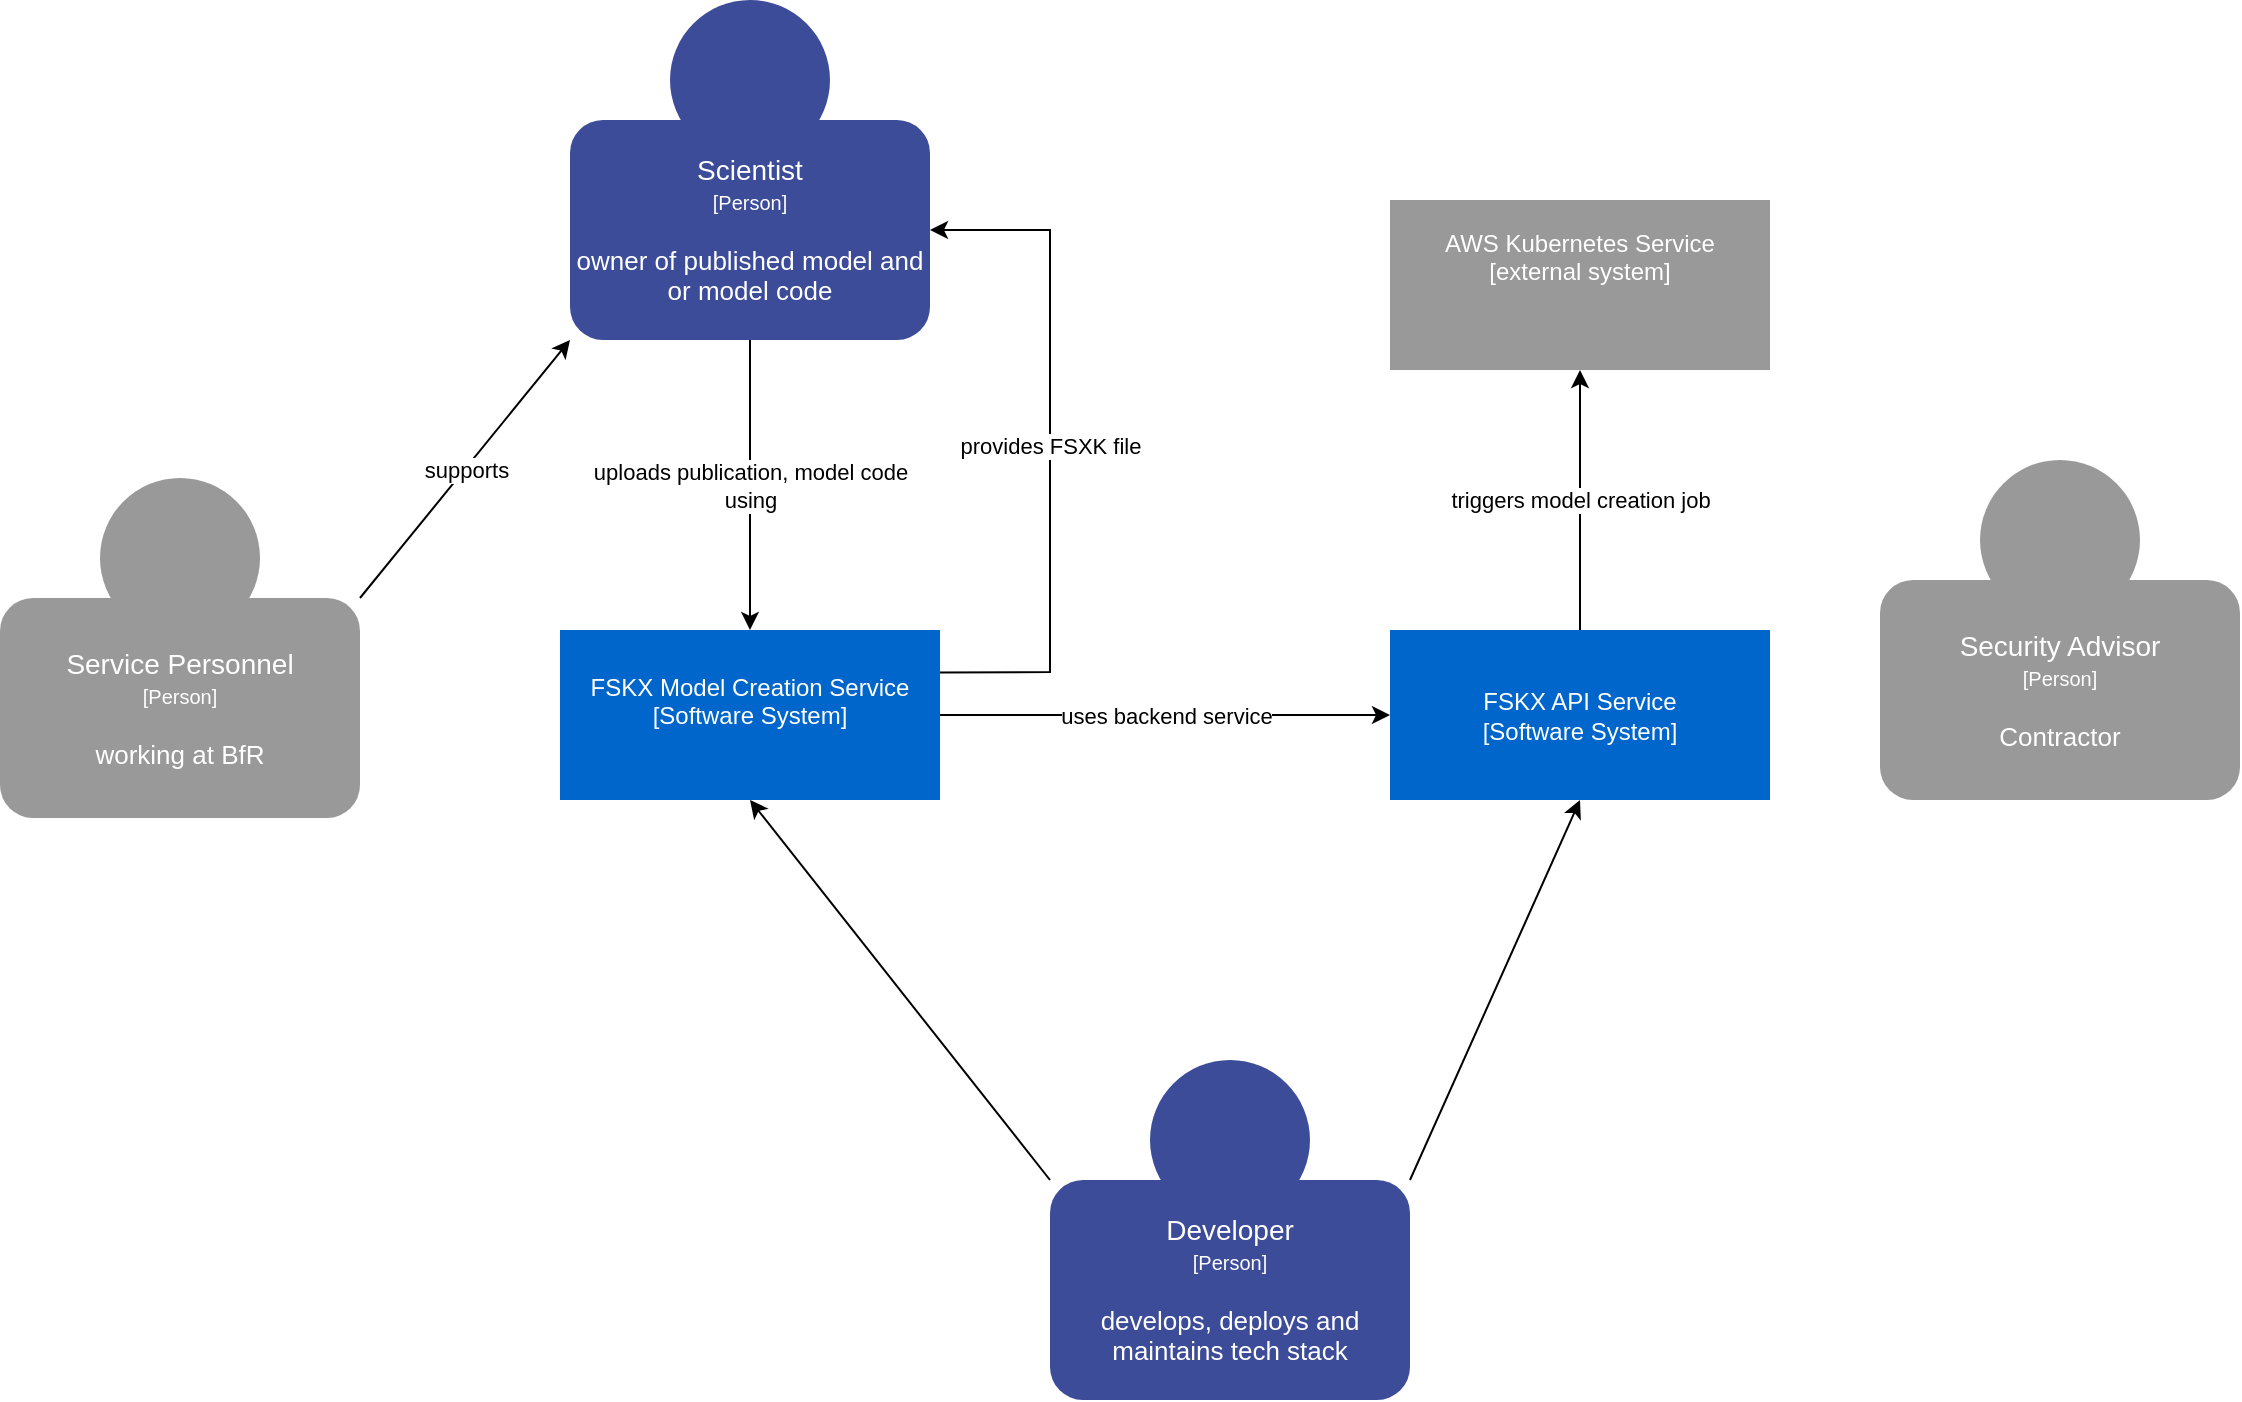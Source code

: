 <mxfile version="24.6.3" type="github" pages="4">
  <diagram name="System Context" id="a2gW2ukG-RVeUHNg27eI">
    <mxGraphModel dx="1551" dy="815" grid="1" gridSize="10" guides="1" tooltips="1" connect="1" arrows="1" fold="1" page="1" pageScale="1" pageWidth="1169" pageHeight="827" math="0" shadow="0">
      <root>
        <mxCell id="0" />
        <mxCell id="1" parent="0" />
        <mxCell id="h4YwKP3WCVKz_5QJWk84-1" value="&lt;font color=&quot;#ffffff&quot;&gt;FSKX Model Creation Service&lt;/font&gt;&lt;div&gt;&lt;font color=&quot;#ffffff&quot;&gt;[Software System]&lt;/font&gt;&lt;/div&gt;&lt;div&gt;&lt;font color=&quot;#ffffff&quot;&gt;&lt;br&gt;&lt;/font&gt;&lt;/div&gt;" style="rounded=0;whiteSpace=wrap;html=1;strokeColor=none;fillColor=#0066CC;" parent="1" vertex="1">
          <mxGeometry x="310" y="405" width="190" height="85" as="geometry" />
        </mxCell>
        <mxCell id="h4YwKP3WCVKz_5QJWk84-3" value="" style="group" parent="1" vertex="1" connectable="0">
          <mxGeometry x="335" y="90" width="140" height="170" as="geometry" />
        </mxCell>
        <mxCell id="h4YwKP3WCVKz_5QJWk84-4" value="&lt;font color=&quot;#ffffff&quot;&gt;&lt;span style=&quot;font-size: 14px;&quot;&gt;Scientist&lt;/span&gt;&lt;/font&gt;&lt;div style=&quot;&quot;&gt;&lt;font style=&quot;font-size: 10px;&quot; color=&quot;#ffffff&quot;&gt;&lt;span style=&quot;&quot;&gt;[Person]&lt;br&gt;&lt;/span&gt;&lt;/font&gt;&lt;div style=&quot;&quot;&gt;&lt;font style=&quot;&quot; color=&quot;#ffffff&quot;&gt;&lt;br&gt;&lt;font style=&quot;font-size: 13px;&quot;&gt;owner of published model and or model code&lt;/font&gt;&lt;/font&gt;&lt;/div&gt;&lt;/div&gt;" style="rounded=1;whiteSpace=wrap;html=1;fillColor=#3D4C99;strokeColor=none;" parent="h4YwKP3WCVKz_5QJWk84-3" vertex="1">
          <mxGeometry x="-20" y="60" width="180" height="110" as="geometry" />
        </mxCell>
        <mxCell id="h4YwKP3WCVKz_5QJWk84-5" value="" style="ellipse;whiteSpace=wrap;html=1;aspect=fixed;fillColor=#3D4C99;strokeColor=none;" parent="h4YwKP3WCVKz_5QJWk84-3" vertex="1">
          <mxGeometry x="30" width="80" height="80" as="geometry" />
        </mxCell>
        <mxCell id="h4YwKP3WCVKz_5QJWk84-9" value="" style="endArrow=classic;html=1;rounded=0;exitX=0.5;exitY=1;exitDx=0;exitDy=0;entryX=0.5;entryY=0;entryDx=0;entryDy=0;" parent="1" source="h4YwKP3WCVKz_5QJWk84-4" target="h4YwKP3WCVKz_5QJWk84-1" edge="1">
          <mxGeometry relative="1" as="geometry">
            <mxPoint x="825" y="320" as="sourcePoint" />
            <mxPoint x="405" y="390" as="targetPoint" />
          </mxGeometry>
        </mxCell>
        <mxCell id="h4YwKP3WCVKz_5QJWk84-10" value="uploads publication, model code&lt;div&gt;using&lt;/div&gt;" style="edgeLabel;resizable=0;html=1;;align=center;verticalAlign=middle;" parent="h4YwKP3WCVKz_5QJWk84-9" connectable="0" vertex="1">
          <mxGeometry relative="1" as="geometry" />
        </mxCell>
        <mxCell id="h4YwKP3WCVKz_5QJWk84-14" value="" style="group;fillColor=default;" parent="1" vertex="1" connectable="0">
          <mxGeometry x="50" y="329" width="140" height="170" as="geometry" />
        </mxCell>
        <mxCell id="h4YwKP3WCVKz_5QJWk84-15" value="&lt;font color=&quot;#ffffff&quot;&gt;&lt;span style=&quot;font-size: 14px;&quot;&gt;Service Personnel&lt;/span&gt;&lt;/font&gt;&lt;div style=&quot;&quot;&gt;&lt;font style=&quot;font-size: 10px;&quot; color=&quot;#ffffff&quot;&gt;&lt;span style=&quot;&quot;&gt;[Person]&lt;br&gt;&lt;/span&gt;&lt;/font&gt;&lt;div style=&quot;&quot;&gt;&lt;font style=&quot;&quot; color=&quot;#ffffff&quot;&gt;&lt;br&gt;&lt;font style=&quot;font-size: 13px;&quot;&gt;working at BfR&lt;/font&gt;&lt;/font&gt;&lt;/div&gt;&lt;/div&gt;" style="rounded=1;whiteSpace=wrap;html=1;fillColor=#999999;strokeColor=none;" parent="h4YwKP3WCVKz_5QJWk84-14" vertex="1">
          <mxGeometry x="-20" y="60" width="180" height="110" as="geometry" />
        </mxCell>
        <mxCell id="h4YwKP3WCVKz_5QJWk84-16" value="" style="ellipse;whiteSpace=wrap;html=1;aspect=fixed;fillColor=#999999;strokeColor=none;" parent="h4YwKP3WCVKz_5QJWk84-14" vertex="1">
          <mxGeometry x="30" width="80" height="80" as="geometry" />
        </mxCell>
        <mxCell id="h4YwKP3WCVKz_5QJWk84-17" value="" style="group;fillColor=default;" parent="1" vertex="1" connectable="0">
          <mxGeometry x="990" y="320" width="140" height="170" as="geometry" />
        </mxCell>
        <mxCell id="h4YwKP3WCVKz_5QJWk84-18" value="&lt;div style=&quot;&quot;&gt;&lt;font style=&quot;&quot; color=&quot;#ffffff&quot;&gt;&lt;span style=&quot;font-size: 14px;&quot;&gt;Security Advisor&lt;/span&gt;&lt;/font&gt;&lt;/div&gt;&lt;div style=&quot;&quot;&gt;&lt;font style=&quot;&quot; color=&quot;#ffffff&quot;&gt;&lt;span style=&quot;font-size: 10px;&quot;&gt;[Person]&lt;/span&gt;&lt;br&gt;&lt;/font&gt;&lt;div style=&quot;&quot;&gt;&lt;font style=&quot;&quot; color=&quot;#ffffff&quot;&gt;&lt;br&gt;&lt;font style=&quot;font-size: 13px;&quot;&gt;Contractor&lt;/font&gt;&lt;/font&gt;&lt;/div&gt;&lt;/div&gt;" style="rounded=1;whiteSpace=wrap;html=1;fillColor=#999999;strokeColor=none;" parent="h4YwKP3WCVKz_5QJWk84-17" vertex="1">
          <mxGeometry x="-20" y="60" width="180" height="110" as="geometry" />
        </mxCell>
        <mxCell id="h4YwKP3WCVKz_5QJWk84-19" value="" style="ellipse;whiteSpace=wrap;html=1;aspect=fixed;fillColor=#999999;strokeColor=none;" parent="h4YwKP3WCVKz_5QJWk84-17" vertex="1">
          <mxGeometry x="30" width="80" height="80" as="geometry" />
        </mxCell>
        <mxCell id="h4YwKP3WCVKz_5QJWk84-24" value="&lt;div&gt;&lt;font color=&quot;#ffffff&quot;&gt;AWS Kubernetes Service&lt;/font&gt;&lt;/div&gt;&lt;div&gt;&lt;font color=&quot;#ffffff&quot;&gt;[external system]&lt;/font&gt;&lt;/div&gt;&lt;div&gt;&lt;font color=&quot;#ffffff&quot;&gt;&lt;br&gt;&lt;/font&gt;&lt;/div&gt;&lt;div&gt;&lt;br&gt;&lt;/div&gt;" style="rounded=0;whiteSpace=wrap;html=1;strokeColor=none;fillColor=#999999;" parent="1" vertex="1">
          <mxGeometry x="725" y="190" width="190" height="85" as="geometry" />
        </mxCell>
        <mxCell id="h4YwKP3WCVKz_5QJWk84-25" value="&lt;div&gt;&lt;font color=&quot;#ffffff&quot;&gt;FSKX API Service&lt;/font&gt;&lt;/div&gt;&lt;div&gt;&lt;font color=&quot;#ffffff&quot;&gt;[Software System]&lt;/font&gt;&lt;/div&gt;" style="rounded=0;whiteSpace=wrap;html=1;strokeColor=none;fillColor=#0066CC;" parent="1" vertex="1">
          <mxGeometry x="725" y="405" width="190" height="85" as="geometry" />
        </mxCell>
        <mxCell id="h4YwKP3WCVKz_5QJWk84-26" value="" style="endArrow=classic;html=1;rounded=0;exitX=1;exitY=0.5;exitDx=0;exitDy=0;entryX=0;entryY=0.5;entryDx=0;entryDy=0;" parent="1" source="h4YwKP3WCVKz_5QJWk84-1" target="h4YwKP3WCVKz_5QJWk84-25" edge="1">
          <mxGeometry relative="1" as="geometry">
            <mxPoint x="415" y="270" as="sourcePoint" />
            <mxPoint x="415" y="420" as="targetPoint" />
          </mxGeometry>
        </mxCell>
        <mxCell id="h4YwKP3WCVKz_5QJWk84-27" value="uses backend service" style="edgeLabel;resizable=0;html=1;;align=center;verticalAlign=middle;" parent="h4YwKP3WCVKz_5QJWk84-26" connectable="0" vertex="1">
          <mxGeometry relative="1" as="geometry" />
        </mxCell>
        <mxCell id="h4YwKP3WCVKz_5QJWk84-31" value="" style="endArrow=classic;html=1;rounded=0;exitX=0.5;exitY=0;exitDx=0;exitDy=0;entryX=0.5;entryY=1;entryDx=0;entryDy=0;" parent="1" source="h4YwKP3WCVKz_5QJWk84-25" target="h4YwKP3WCVKz_5QJWk84-24" edge="1">
          <mxGeometry relative="1" as="geometry">
            <mxPoint x="510" y="463" as="sourcePoint" />
            <mxPoint x="735" y="463" as="targetPoint" />
          </mxGeometry>
        </mxCell>
        <mxCell id="h4YwKP3WCVKz_5QJWk84-32" value="triggers model creation job" style="edgeLabel;resizable=0;html=1;;align=center;verticalAlign=middle;" parent="h4YwKP3WCVKz_5QJWk84-31" connectable="0" vertex="1">
          <mxGeometry relative="1" as="geometry" />
        </mxCell>
        <mxCell id="h4YwKP3WCVKz_5QJWk84-33" value="" style="endArrow=classic;html=1;rounded=0;entryX=1;entryY=0.5;entryDx=0;entryDy=0;exitX=1;exitY=0.25;exitDx=0;exitDy=0;" parent="1" source="h4YwKP3WCVKz_5QJWk84-1" target="h4YwKP3WCVKz_5QJWk84-4" edge="1">
          <mxGeometry relative="1" as="geometry">
            <mxPoint x="505" y="430" as="sourcePoint" />
            <mxPoint x="520" y="210" as="targetPoint" />
            <Array as="points">
              <mxPoint x="555" y="426" />
              <mxPoint x="555" y="205" />
            </Array>
          </mxGeometry>
        </mxCell>
        <mxCell id="h4YwKP3WCVKz_5QJWk84-34" value="provides FSXK file" style="edgeLabel;resizable=0;html=1;;align=center;verticalAlign=middle;" parent="h4YwKP3WCVKz_5QJWk84-33" connectable="0" vertex="1">
          <mxGeometry relative="1" as="geometry" />
        </mxCell>
        <mxCell id="QcUKIIMWO6kwSL4btYhU-4" value="" style="group" vertex="1" connectable="0" parent="1">
          <mxGeometry x="575" y="620" width="140" height="170" as="geometry" />
        </mxCell>
        <mxCell id="QcUKIIMWO6kwSL4btYhU-5" value="&lt;font color=&quot;#ffffff&quot;&gt;&lt;span style=&quot;font-size: 14px;&quot;&gt;Developer&lt;/span&gt;&lt;/font&gt;&lt;div style=&quot;&quot;&gt;&lt;font style=&quot;font-size: 10px;&quot; color=&quot;#ffffff&quot;&gt;&lt;span style=&quot;&quot;&gt;[Person]&lt;br&gt;&lt;/span&gt;&lt;/font&gt;&lt;div style=&quot;&quot;&gt;&lt;font style=&quot;&quot; color=&quot;#ffffff&quot;&gt;&lt;br&gt;&lt;font style=&quot;font-size: 13px;&quot;&gt;develops, deploys and maintains tech stack&lt;/font&gt;&lt;/font&gt;&lt;/div&gt;&lt;/div&gt;" style="rounded=1;whiteSpace=wrap;html=1;fillColor=#3D4C99;strokeColor=none;" vertex="1" parent="QcUKIIMWO6kwSL4btYhU-4">
          <mxGeometry x="-20" y="60" width="180" height="110" as="geometry" />
        </mxCell>
        <mxCell id="QcUKIIMWO6kwSL4btYhU-6" value="" style="ellipse;whiteSpace=wrap;html=1;aspect=fixed;fillColor=#3D4C99;strokeColor=none;" vertex="1" parent="QcUKIIMWO6kwSL4btYhU-4">
          <mxGeometry x="30" width="80" height="80" as="geometry" />
        </mxCell>
        <mxCell id="QcUKIIMWO6kwSL4btYhU-7" value="" style="endArrow=classic;html=1;rounded=0;exitX=0;exitY=0;exitDx=0;exitDy=0;entryX=0.5;entryY=1;entryDx=0;entryDy=0;" edge="1" parent="1" source="QcUKIIMWO6kwSL4btYhU-5" target="h4YwKP3WCVKz_5QJWk84-1">
          <mxGeometry relative="1" as="geometry">
            <mxPoint x="425" y="510" as="sourcePoint" />
            <mxPoint x="525" y="510" as="targetPoint" />
          </mxGeometry>
        </mxCell>
        <mxCell id="QcUKIIMWO6kwSL4btYhU-9" value="" style="endArrow=classic;html=1;rounded=0;entryX=0.5;entryY=1;entryDx=0;entryDy=0;exitX=1;exitY=0;exitDx=0;exitDy=0;" edge="1" parent="1" source="QcUKIIMWO6kwSL4btYhU-5" target="h4YwKP3WCVKz_5QJWk84-25">
          <mxGeometry relative="1" as="geometry">
            <mxPoint x="425" y="510" as="sourcePoint" />
            <mxPoint x="525" y="510" as="targetPoint" />
          </mxGeometry>
        </mxCell>
        <mxCell id="CKV4E5HvagZBUr1mOYvm-1" value="" style="endArrow=classic;html=1;rounded=0;entryX=0;entryY=1;entryDx=0;entryDy=0;exitX=1;exitY=0;exitDx=0;exitDy=0;" edge="1" parent="1" source="h4YwKP3WCVKz_5QJWk84-15" target="h4YwKP3WCVKz_5QJWk84-4">
          <mxGeometry relative="1" as="geometry">
            <mxPoint x="440" y="520" as="sourcePoint" />
            <mxPoint x="540" y="520" as="targetPoint" />
          </mxGeometry>
        </mxCell>
        <mxCell id="CKV4E5HvagZBUr1mOYvm-2" value="supports" style="edgeLabel;resizable=0;html=1;;align=center;verticalAlign=middle;" connectable="0" vertex="1" parent="CKV4E5HvagZBUr1mOYvm-1">
          <mxGeometry relative="1" as="geometry" />
        </mxCell>
      </root>
    </mxGraphModel>
  </diagram>
  <diagram id="vMZNAIsnmDH3cPV2xLdA" name="Container diagram">
    <mxGraphModel dx="2651" dy="815" grid="1" gridSize="10" guides="1" tooltips="1" connect="1" arrows="1" fold="1" page="1" pageScale="1" pageWidth="1100" pageHeight="850" math="0" shadow="0">
      <root>
        <mxCell id="0" />
        <mxCell id="1" parent="0" />
        <mxCell id="cR7ftdfKmcCI9DrmznUu-2" value="" style="group" parent="1" vertex="1" connectable="0">
          <mxGeometry x="340" y="10" width="140" height="170" as="geometry" />
        </mxCell>
        <mxCell id="cR7ftdfKmcCI9DrmznUu-3" value="&lt;font color=&quot;#ffffff&quot;&gt;&lt;span style=&quot;font-size: 14px;&quot;&gt;Scientist&lt;/span&gt;&lt;/font&gt;&lt;div style=&quot;&quot;&gt;&lt;font style=&quot;font-size: 10px;&quot; color=&quot;#ffffff&quot;&gt;&lt;span style=&quot;&quot;&gt;[Person]&lt;br&gt;&lt;/span&gt;&lt;/font&gt;&lt;div style=&quot;&quot;&gt;&lt;font style=&quot;&quot; color=&quot;#ffffff&quot;&gt;&lt;br&gt;&lt;font style=&quot;font-size: 13px;&quot;&gt;owner of published model and or model code&lt;/font&gt;&lt;/font&gt;&lt;/div&gt;&lt;/div&gt;" style="rounded=1;whiteSpace=wrap;html=1;fillColor=#3D4C99;strokeColor=none;" parent="cR7ftdfKmcCI9DrmznUu-2" vertex="1">
          <mxGeometry x="-20" y="60" width="180" height="110" as="geometry" />
        </mxCell>
        <mxCell id="cR7ftdfKmcCI9DrmznUu-4" value="" style="ellipse;whiteSpace=wrap;html=1;aspect=fixed;fillColor=#3D4C99;strokeColor=none;" parent="cR7ftdfKmcCI9DrmznUu-2" vertex="1">
          <mxGeometry x="30" width="80" height="80" as="geometry" />
        </mxCell>
        <mxCell id="s6fYl55m7eJmiOqbKLA9-4" style="edgeStyle=orthogonalEdgeStyle;rounded=0;orthogonalLoop=1;jettySize=auto;html=1;exitX=0.5;exitY=1;exitDx=0;exitDy=0;" parent="cR7ftdfKmcCI9DrmznUu-2" source="cR7ftdfKmcCI9DrmznUu-4" target="cR7ftdfKmcCI9DrmznUu-4" edge="1">
          <mxGeometry relative="1" as="geometry" />
        </mxCell>
        <mxCell id="cR7ftdfKmcCI9DrmznUu-5" value="" style="group" parent="1" vertex="1" connectable="0">
          <mxGeometry x="1240" y="40" width="140" height="170" as="geometry" />
        </mxCell>
        <mxCell id="cR7ftdfKmcCI9DrmznUu-6" value="&lt;font color=&quot;#ffffff&quot;&gt;&lt;span style=&quot;font-size: 14px;&quot;&gt;Scientist&lt;/span&gt;&lt;/font&gt;&lt;br&gt;&lt;div&gt;&lt;font color=&quot;#ffffff&quot;&gt;&lt;br&gt;has created and/or published a model, wants to convert it into FSKX&lt;/font&gt;&lt;/div&gt;" style="rounded=1;whiteSpace=wrap;html=1;fillColor=#3D4C99;strokeColor=none;" parent="cR7ftdfKmcCI9DrmznUu-5" vertex="1">
          <mxGeometry x="-20" y="60" width="180" height="110" as="geometry" />
        </mxCell>
        <mxCell id="cR7ftdfKmcCI9DrmznUu-7" value="" style="ellipse;whiteSpace=wrap;html=1;aspect=fixed;fillColor=#3D4C99;strokeColor=none;" parent="cR7ftdfKmcCI9DrmznUu-5" vertex="1">
          <mxGeometry x="30" width="80" height="80" as="geometry" />
        </mxCell>
        <mxCell id="cR7ftdfKmcCI9DrmznUu-10" value="" style="group;fillColor=default;" parent="1" vertex="1" connectable="0">
          <mxGeometry x="-280" y="10" width="140" height="170" as="geometry" />
        </mxCell>
        <mxCell id="cR7ftdfKmcCI9DrmznUu-11" value="&lt;font color=&quot;#ffffff&quot;&gt;&lt;span style=&quot;font-size: 14px;&quot;&gt;Service Personnel&lt;/span&gt;&lt;/font&gt;&lt;div style=&quot;&quot;&gt;&lt;font style=&quot;font-size: 10px;&quot; color=&quot;#ffffff&quot;&gt;&lt;span style=&quot;&quot;&gt;[Person]&lt;br&gt;&lt;/span&gt;&lt;/font&gt;&lt;div style=&quot;&quot;&gt;&lt;font style=&quot;&quot; color=&quot;#ffffff&quot;&gt;&lt;br&gt;&lt;font style=&quot;font-size: 13px;&quot;&gt;working at BfR&lt;/font&gt;&lt;/font&gt;&lt;/div&gt;&lt;/div&gt;" style="rounded=1;whiteSpace=wrap;html=1;fillColor=#999999;strokeColor=none;" parent="cR7ftdfKmcCI9DrmznUu-10" vertex="1">
          <mxGeometry x="-20" y="60" width="180" height="110" as="geometry" />
        </mxCell>
        <mxCell id="cR7ftdfKmcCI9DrmznUu-12" value="" style="ellipse;whiteSpace=wrap;html=1;aspect=fixed;fillColor=#999999;strokeColor=none;" parent="cR7ftdfKmcCI9DrmznUu-10" vertex="1">
          <mxGeometry x="30" width="80" height="80" as="geometry" />
        </mxCell>
        <mxCell id="cR7ftdfKmcCI9DrmznUu-8" value="" style="endArrow=classic;html=1;rounded=0;exitX=0.5;exitY=1;exitDx=0;exitDy=0;entryX=0.5;entryY=0;entryDx=0;entryDy=0;" parent="1" source="cR7ftdfKmcCI9DrmznUu-3" target="cR7ftdfKmcCI9DrmznUu-1" edge="1">
          <mxGeometry relative="1" as="geometry">
            <mxPoint x="620" y="320" as="sourcePoint" />
            <mxPoint x="50" y="410" as="targetPoint" />
          </mxGeometry>
        </mxCell>
        <mxCell id="cR7ftdfKmcCI9DrmznUu-9" value="visits https://fskx-create.risk-ai-cloud.com/" style="edgeLabel;resizable=0;html=1;;align=center;verticalAlign=middle;" parent="cR7ftdfKmcCI9DrmznUu-8" connectable="0" vertex="1">
          <mxGeometry relative="1" as="geometry" />
        </mxCell>
        <mxCell id="cR7ftdfKmcCI9DrmznUu-13" value="" style="group;fillColor=default;" parent="1" vertex="1" connectable="0">
          <mxGeometry x="1350" y="850" width="140" height="170" as="geometry" />
        </mxCell>
        <mxCell id="cR7ftdfKmcCI9DrmznUu-14" value="&lt;div style=&quot;&quot;&gt;&lt;font style=&quot;&quot; color=&quot;#ffffff&quot;&gt;&lt;span style=&quot;font-size: 14px;&quot;&gt;Security Advisor&lt;/span&gt;&lt;/font&gt;&lt;/div&gt;&lt;div style=&quot;&quot;&gt;&lt;font style=&quot;&quot; color=&quot;#ffffff&quot;&gt;&lt;span style=&quot;font-size: 10px;&quot;&gt;[Person]&lt;/span&gt;&lt;br&gt;&lt;/font&gt;&lt;div style=&quot;&quot;&gt;&lt;font style=&quot;&quot; color=&quot;#ffffff&quot;&gt;&lt;br&gt;&lt;font style=&quot;font-size: 13px;&quot;&gt;Contractor&lt;/font&gt;&lt;/font&gt;&lt;/div&gt;&lt;/div&gt;" style="rounded=1;whiteSpace=wrap;html=1;fillColor=#999999;strokeColor=none;" parent="cR7ftdfKmcCI9DrmznUu-13" vertex="1">
          <mxGeometry x="-20" y="60" width="180" height="110" as="geometry" />
        </mxCell>
        <mxCell id="cR7ftdfKmcCI9DrmznUu-15" value="" style="ellipse;whiteSpace=wrap;html=1;aspect=fixed;fillColor=#999999;strokeColor=none;" parent="cR7ftdfKmcCI9DrmznUu-13" vertex="1">
          <mxGeometry x="30" width="80" height="80" as="geometry" />
        </mxCell>
        <mxCell id="cR7ftdfKmcCI9DrmznUu-16" value="" style="group;fillColor=default;" parent="1" vertex="1" connectable="0">
          <mxGeometry x="1350" y="610" width="140" height="170" as="geometry" />
        </mxCell>
        <mxCell id="cR7ftdfKmcCI9DrmznUu-17" value="&lt;font color=&quot;#ffffff&quot;&gt;&lt;span style=&quot;font-size: 14px;&quot;&gt;Service Personnel&lt;/span&gt;&lt;/font&gt;&lt;div style=&quot;&quot;&gt;&lt;font style=&quot;font-size: 10px;&quot; color=&quot;#ffffff&quot;&gt;&lt;span style=&quot;&quot;&gt;[Person]&lt;br&gt;&lt;/span&gt;&lt;/font&gt;&lt;div style=&quot;&quot;&gt;&lt;font style=&quot;&quot; color=&quot;#ffffff&quot;&gt;&lt;br&gt;&lt;font style=&quot;font-size: 13px;&quot;&gt;working at BfR&lt;/font&gt;&lt;/font&gt;&lt;/div&gt;&lt;/div&gt;" style="rounded=1;whiteSpace=wrap;html=1;fillColor=#3D4C99;strokeColor=none;" parent="cR7ftdfKmcCI9DrmznUu-16" vertex="1">
          <mxGeometry x="-20" y="60" width="180" height="110" as="geometry" />
        </mxCell>
        <mxCell id="cR7ftdfKmcCI9DrmznUu-18" value="" style="ellipse;whiteSpace=wrap;html=1;aspect=fixed;fillColor=#3D4C99;strokeColor=none;" parent="cR7ftdfKmcCI9DrmznUu-16" vertex="1">
          <mxGeometry x="30" width="80" height="80" as="geometry" />
        </mxCell>
        <mxCell id="cR7ftdfKmcCI9DrmznUu-19" value="&lt;font color=&quot;#ffffff&quot;&gt;FSKX Model Creation Service&lt;/font&gt;&lt;div&gt;&lt;font color=&quot;#ffffff&quot;&gt;&lt;br&gt;&lt;/font&gt;&lt;/div&gt;&lt;div&gt;&lt;font color=&quot;#ffffff&quot;&gt;&lt;br&gt;&lt;/font&gt;&lt;/div&gt;" style="rounded=0;whiteSpace=wrap;html=1;strokeColor=none;fillColor=#0066CC;" parent="1" vertex="1">
          <mxGeometry x="1325" y="330" width="190" height="85" as="geometry" />
        </mxCell>
        <mxCell id="cR7ftdfKmcCI9DrmznUu-28" value="FSKX Model Creation Service&lt;div&gt;[Software System]&lt;/div&gt;" style="swimlane;whiteSpace=wrap;html=1;startSize=30;dashed=1;dashPattern=8 8;fillColor=none;" parent="1" vertex="1">
          <mxGeometry x="-330" y="350" width="950" height="1030" as="geometry" />
        </mxCell>
        <mxCell id="NJEjUNuHlGh-JI0FI4W6-30" value="" style="rounded=1;whiteSpace=wrap;html=1;fillColor=none;dashed=1;dashPattern=1 2;" vertex="1" parent="cR7ftdfKmcCI9DrmznUu-28">
          <mxGeometry x="370" y="120" width="290" height="720" as="geometry" />
        </mxCell>
        <mxCell id="cR7ftdfKmcCI9DrmznUu-1" value="&lt;font color=&quot;#ffffff&quot;&gt;FSKX Model Creation Project&lt;/font&gt;&lt;div style=&quot;&quot;&gt;&lt;font style=&quot;font-size: 10px;&quot; color=&quot;#ffffff&quot;&gt;[Container: FLASK and Django]&lt;/font&gt;&lt;/div&gt;&lt;div style=&quot;font-size: 11px;&quot;&gt;&lt;font style=&quot;font-size: 11px;&quot; color=&quot;#ffffff&quot;&gt;&lt;br&gt;&lt;/font&gt;&lt;/div&gt;&lt;div&gt;&lt;font color=&quot;#ffffff&quot;&gt;delivers the apps, handles events between them, accesses databases, provides API&#39;s&lt;/font&gt;&lt;/div&gt;&lt;div&gt;&lt;font color=&quot;#ffffff&quot;&gt;&lt;br&gt;&lt;/font&gt;&lt;/div&gt;" style="rounded=0;whiteSpace=wrap;html=1;strokeColor=none;fillColor=#0066CC;" parent="cR7ftdfKmcCI9DrmznUu-28" vertex="1">
          <mxGeometry x="20" y="75" width="220" height="115" as="geometry" />
        </mxCell>
        <mxCell id="cR7ftdfKmcCI9DrmznUu-21" value="&lt;div&gt;&lt;font color=&quot;#ffffff&quot;&gt;Metadata Extraction&lt;/font&gt;&lt;div&gt;&lt;font style=&quot;font-size: 10px;&quot; color=&quot;#ffffff&quot;&gt;[Container: JavaScript and Next.js]&lt;/font&gt;&lt;/div&gt;&lt;div style=&quot;font-size: 11px;&quot;&gt;&lt;font color=&quot;#ffffff&quot;&gt;&lt;br&gt;&lt;/font&gt;&lt;/div&gt;&lt;div&gt;&lt;font color=&quot;#ffffff&quot;&gt;provides UI to upload publication and download Metadata.json&lt;/font&gt;&lt;/div&gt;&lt;/div&gt;" style="rounded=0;whiteSpace=wrap;html=1;strokeColor=none;fillColor=#0066CC;" parent="cR7ftdfKmcCI9DrmznUu-28" vertex="1">
          <mxGeometry x="400" y="160" width="220" height="110" as="geometry" />
        </mxCell>
        <mxCell id="s6fYl55m7eJmiOqbKLA9-19" value="&lt;div&gt;&lt;div&gt;&lt;font style=&quot;&quot; color=&quot;#ffffff&quot;&gt;Metadata Editing Tool&lt;/font&gt;&lt;/div&gt;&lt;div&gt;&lt;font style=&quot;font-size: 10px;&quot; color=&quot;#ffffff&quot;&gt;[Container: JavaScript and Next.js]&lt;/font&gt;&lt;/div&gt;&lt;div style=&quot;font-size: 11px;&quot;&gt;&lt;font color=&quot;#ffffff&quot;&gt;&lt;br&gt;&lt;/font&gt;&lt;/div&gt;&lt;div&gt;&lt;font color=&quot;#ffffff&quot;&gt;provides UI edit Metadata.json&lt;/font&gt;&lt;/div&gt;&lt;/div&gt;" style="rounded=0;whiteSpace=wrap;html=1;strokeColor=none;fillColor=#0066CC;" parent="cR7ftdfKmcCI9DrmznUu-28" vertex="1">
          <mxGeometry x="400" y="330" width="220" height="110" as="geometry" />
        </mxCell>
        <mxCell id="s6fYl55m7eJmiOqbKLA9-20" value="&lt;div&gt;&lt;span style=&quot;color: rgb(255, 255, 255); background-color: initial;&quot;&gt;Model Code to FSKX&lt;/span&gt;&lt;/div&gt;&lt;div&gt;&lt;span style=&quot;font-size: 10px; color: rgb(255, 255, 255); background-color: initial;&quot;&gt;[Container: JavaScript and Next.js]&lt;/span&gt;&lt;br&gt;&lt;/div&gt;&lt;div style=&quot;font-size: 11px;&quot;&gt;&lt;font color=&quot;#ffffff&quot;&gt;&lt;br&gt;&lt;/font&gt;&lt;/div&gt;&lt;div&gt;&lt;font color=&quot;#ffffff&quot;&gt;provides UI to transform model code to match FSKX specifications&lt;br&gt;&lt;/font&gt;&lt;/div&gt;" style="rounded=0;whiteSpace=wrap;html=1;strokeColor=none;fillColor=#0066CC;" parent="cR7ftdfKmcCI9DrmznUu-28" vertex="1">
          <mxGeometry x="400" y="510" width="220" height="110" as="geometry" />
        </mxCell>
        <mxCell id="s6fYl55m7eJmiOqbKLA9-21" value="&lt;div&gt;&lt;span style=&quot;background-color: initial; color: rgb(255, 255, 255);&quot;&gt;FSKX Creation Tool&lt;/span&gt;&lt;/div&gt;&lt;div&gt;&lt;span style=&quot;background-color: initial; color: rgb(255, 255, 255); font-size: 10px;&quot;&gt;[Container: JavaScript and Next.js]&lt;/span&gt;&lt;br&gt;&lt;/div&gt;&lt;div style=&quot;font-size: 11px;&quot;&gt;&lt;font color=&quot;#ffffff&quot;&gt;&lt;br&gt;&lt;/font&gt;&lt;/div&gt;&lt;div&gt;&lt;font color=&quot;#ffffff&quot;&gt;provides UI to upload model files and download created FSKX file&lt;br&gt;&lt;/font&gt;&lt;/div&gt;" style="rounded=0;whiteSpace=wrap;html=1;strokeColor=none;fillColor=#0066CC;" parent="cR7ftdfKmcCI9DrmznUu-28" vertex="1">
          <mxGeometry x="400" y="690" width="220" height="110" as="geometry" />
        </mxCell>
        <mxCell id="NJEjUNuHlGh-JI0FI4W6-14" value="" style="endArrow=classic;html=1;rounded=0;exitX=0.5;exitY=1;exitDx=0;exitDy=0;entryX=0.5;entryY=0;entryDx=0;entryDy=0;" edge="1" parent="cR7ftdfKmcCI9DrmznUu-28" source="cR7ftdfKmcCI9DrmznUu-1" target="NJEjUNuHlGh-JI0FI4W6-26">
          <mxGeometry relative="1" as="geometry">
            <mxPoint x="680" y="120" as="sourcePoint" />
            <mxPoint x="320" y="310" as="targetPoint" />
          </mxGeometry>
        </mxCell>
        <mxCell id="NJEjUNuHlGh-JI0FI4W6-15" value="provides&amp;nbsp;&lt;div&gt;Apps&lt;/div&gt;" style="edgeLabel;resizable=0;html=1;;align=center;verticalAlign=middle;" connectable="0" vertex="1" parent="NJEjUNuHlGh-JI0FI4W6-14">
          <mxGeometry relative="1" as="geometry" />
        </mxCell>
        <mxCell id="NJEjUNuHlGh-JI0FI4W6-26" value="&lt;div&gt;&lt;font color=&quot;#ffffff&quot;&gt;FSKX Creation Portal&lt;/font&gt;&lt;div&gt;&lt;font style=&quot;font-size: 10px;&quot; color=&quot;#ffffff&quot;&gt;[Container: JavaScript and Next.js]&lt;/font&gt;&lt;/div&gt;&lt;div style=&quot;font-size: 11px;&quot;&gt;&lt;font color=&quot;#ffffff&quot;&gt;&lt;br&gt;&lt;/font&gt;&lt;/div&gt;&lt;div&gt;&lt;font color=&quot;#ffffff&quot;&gt;provides list of apps&lt;/font&gt;&lt;/div&gt;&lt;/div&gt;" style="rounded=0;whiteSpace=wrap;html=1;strokeColor=none;fillColor=#0066CC;" vertex="1" parent="cR7ftdfKmcCI9DrmznUu-28">
          <mxGeometry x="20" y="330" width="220" height="110" as="geometry" />
        </mxCell>
        <mxCell id="NJEjUNuHlGh-JI0FI4W6-28" value="" style="endArrow=classic;html=1;rounded=0;exitX=1;exitY=0.5;exitDx=0;exitDy=0;" edge="1" parent="cR7ftdfKmcCI9DrmznUu-28" source="v6z5KAjWfPfD4BTbTRdX-5">
          <mxGeometry relative="1" as="geometry">
            <mxPoint x="530" y="460" as="sourcePoint" />
            <mxPoint x="360" y="390" as="targetPoint" />
          </mxGeometry>
        </mxCell>
        <mxCell id="NJEjUNuHlGh-JI0FI4W6-29" value="loads&amp;nbsp;&lt;div&gt;micro-frontends&lt;/div&gt;&lt;div&gt;from apps&lt;/div&gt;" style="edgeLabel;resizable=0;html=1;;align=center;verticalAlign=middle;" connectable="0" vertex="1" parent="NJEjUNuHlGh-JI0FI4W6-28">
          <mxGeometry relative="1" as="geometry" />
        </mxCell>
        <mxCell id="NJEjUNuHlGh-JI0FI4W6-40" value="" style="endArrow=classic;html=1;rounded=0;exitX=0.5;exitY=1;exitDx=0;exitDy=0;" edge="1" parent="cR7ftdfKmcCI9DrmznUu-28" source="cR7ftdfKmcCI9DrmznUu-21" target="s6fYl55m7eJmiOqbKLA9-19">
          <mxGeometry relative="1" as="geometry">
            <mxPoint x="520" y="210" as="sourcePoint" />
            <mxPoint x="620" y="210" as="targetPoint" />
          </mxGeometry>
        </mxCell>
        <mxCell id="NJEjUNuHlGh-JI0FI4W6-41" value="transfers created data" style="edgeLabel;resizable=0;html=1;;align=center;verticalAlign=middle;" connectable="0" vertex="1" parent="NJEjUNuHlGh-JI0FI4W6-40">
          <mxGeometry relative="1" as="geometry" />
        </mxCell>
        <mxCell id="NJEjUNuHlGh-JI0FI4W6-46" value="" style="endArrow=classic;html=1;rounded=0;exitX=0.5;exitY=1;exitDx=0;exitDy=0;" edge="1" parent="cR7ftdfKmcCI9DrmznUu-28" source="s6fYl55m7eJmiOqbKLA9-19">
          <mxGeometry relative="1" as="geometry">
            <mxPoint x="509.71" y="450" as="sourcePoint" />
            <mxPoint x="510" y="510" as="targetPoint" />
          </mxGeometry>
        </mxCell>
        <mxCell id="NJEjUNuHlGh-JI0FI4W6-47" value="transfers created data" style="edgeLabel;resizable=0;html=1;;align=center;verticalAlign=middle;" connectable="0" vertex="1" parent="NJEjUNuHlGh-JI0FI4W6-46">
          <mxGeometry relative="1" as="geometry" />
        </mxCell>
        <mxCell id="NJEjUNuHlGh-JI0FI4W6-44" value="" style="endArrow=classic;html=1;rounded=0;exitX=0.5;exitY=1;exitDx=0;exitDy=0;" edge="1" parent="cR7ftdfKmcCI9DrmznUu-28" source="s6fYl55m7eJmiOqbKLA9-20" target="s6fYl55m7eJmiOqbKLA9-21">
          <mxGeometry relative="1" as="geometry">
            <mxPoint x="514.71" y="630" as="sourcePoint" />
            <mxPoint x="514.71" y="690" as="targetPoint" />
          </mxGeometry>
        </mxCell>
        <mxCell id="NJEjUNuHlGh-JI0FI4W6-45" value="transfers created data" style="edgeLabel;resizable=0;html=1;;align=center;verticalAlign=middle;" connectable="0" vertex="1" parent="NJEjUNuHlGh-JI0FI4W6-44">
          <mxGeometry relative="1" as="geometry" />
        </mxCell>
        <mxCell id="v6z5KAjWfPfD4BTbTRdX-5" value="&lt;div&gt;&lt;font color=&quot;#ffffff&quot;&gt;FSKX Creation Portal&lt;/font&gt;&lt;div&gt;&lt;font style=&quot;font-size: 10px;&quot; color=&quot;#ffffff&quot;&gt;[Container: JavaScript and Next.js]&lt;/font&gt;&lt;/div&gt;&lt;div style=&quot;font-size: 11px;&quot;&gt;&lt;font color=&quot;#ffffff&quot;&gt;&lt;br&gt;&lt;/font&gt;&lt;/div&gt;&lt;div&gt;&lt;font color=&quot;#ffffff&quot;&gt;provides list of apps, handles user-id and session-id&lt;/font&gt;&lt;/div&gt;&lt;/div&gt;" style="rounded=0;whiteSpace=wrap;html=1;strokeColor=none;fillColor=#0066CC;" vertex="1" parent="cR7ftdfKmcCI9DrmznUu-28">
          <mxGeometry x="20" y="332.5" width="220" height="110" as="geometry" />
        </mxCell>
        <mxCell id="s6fYl55m7eJmiOqbKLA9-1" value="&lt;font style=&quot;font-size: 18px;&quot;&gt;&lt;b&gt;Container diagram for FSKX Model Creation Service&lt;/b&gt;&lt;/font&gt;" style="text;html=1;align=center;verticalAlign=middle;whiteSpace=wrap;rounded=0;" parent="cR7ftdfKmcCI9DrmznUu-28" vertex="1">
          <mxGeometry x="10" y="950" width="450" height="60" as="geometry" />
        </mxCell>
        <mxCell id="NJEjUNuHlGh-JI0FI4W6-1" value="" style="endArrow=classic;html=1;rounded=0;entryX=1;entryY=0.5;entryDx=0;entryDy=0;exitX=0.5;exitY=1;exitDx=0;exitDy=0;" edge="1" parent="1" source="cR7ftdfKmcCI9DrmznUu-3" target="cR7ftdfKmcCI9DrmznUu-21">
          <mxGeometry relative="1" as="geometry">
            <mxPoint x="420" y="210" as="sourcePoint" />
            <mxPoint x="60" y="420" as="targetPoint" />
            <Array as="points">
              <mxPoint x="410" y="565" />
            </Array>
          </mxGeometry>
        </mxCell>
        <mxCell id="NJEjUNuHlGh-JI0FI4W6-2" value="wants to extract metadata from paper" style="edgeLabel;resizable=0;html=1;;align=center;verticalAlign=middle;" connectable="0" vertex="1" parent="NJEjUNuHlGh-JI0FI4W6-1">
          <mxGeometry relative="1" as="geometry">
            <mxPoint x="100" y="127" as="offset" />
          </mxGeometry>
        </mxCell>
        <mxCell id="NJEjUNuHlGh-JI0FI4W6-3" value="" style="endArrow=classic;html=1;rounded=0;exitX=0.5;exitY=1;exitDx=0;exitDy=0;entryX=1;entryY=0.5;entryDx=0;entryDy=0;" edge="1" parent="1" source="cR7ftdfKmcCI9DrmznUu-3" target="s6fYl55m7eJmiOqbKLA9-19">
          <mxGeometry relative="1" as="geometry">
            <mxPoint x="500" y="190" as="sourcePoint" />
            <mxPoint x="310" y="433" as="targetPoint" />
            <Array as="points">
              <mxPoint x="410" y="735" />
            </Array>
          </mxGeometry>
        </mxCell>
        <mxCell id="NJEjUNuHlGh-JI0FI4W6-4" value="wants to edit metadata.json" style="edgeLabel;resizable=0;html=1;;align=center;verticalAlign=middle;fontFamily=Helvetica;fontSize=11;fontColor=default;labelBackgroundColor=default;fillColor=none;gradientColor=none;" connectable="0" vertex="1" parent="NJEjUNuHlGh-JI0FI4W6-3">
          <mxGeometry relative="1" as="geometry">
            <mxPoint x="70" y="217" as="offset" />
          </mxGeometry>
        </mxCell>
        <mxCell id="NJEjUNuHlGh-JI0FI4W6-5" value="" style="endArrow=classic;html=1;rounded=0;exitX=0.5;exitY=1;exitDx=0;exitDy=0;entryX=1;entryY=0.5;entryDx=0;entryDy=0;" edge="1" parent="1" source="cR7ftdfKmcCI9DrmznUu-3" target="s6fYl55m7eJmiOqbKLA9-20">
          <mxGeometry relative="1" as="geometry">
            <mxPoint x="500" y="190" as="sourcePoint" />
            <mxPoint x="610" y="433" as="targetPoint" />
            <Array as="points">
              <mxPoint x="410" y="915" />
            </Array>
          </mxGeometry>
        </mxCell>
        <mxCell id="NJEjUNuHlGh-JI0FI4W6-6" value="wants to refactor model code" style="edgeLabel;resizable=0;html=1;;align=center;verticalAlign=middle;" connectable="0" vertex="1" parent="NJEjUNuHlGh-JI0FI4W6-5">
          <mxGeometry relative="1" as="geometry">
            <mxPoint x="80" y="307" as="offset" />
          </mxGeometry>
        </mxCell>
        <mxCell id="NJEjUNuHlGh-JI0FI4W6-9" value="" style="endArrow=classic;html=1;rounded=0;exitX=0.5;exitY=1;exitDx=0;exitDy=0;entryX=1;entryY=0.5;entryDx=0;entryDy=0;" edge="1" parent="1" source="cR7ftdfKmcCI9DrmznUu-3" target="s6fYl55m7eJmiOqbKLA9-21">
          <mxGeometry relative="1" as="geometry">
            <mxPoint x="500" y="190" as="sourcePoint" />
            <mxPoint x="900" y="435" as="targetPoint" />
            <Array as="points">
              <mxPoint x="410" y="1095" />
            </Array>
          </mxGeometry>
        </mxCell>
        <mxCell id="NJEjUNuHlGh-JI0FI4W6-10" value="wants to create FSKX from files" style="edgeLabel;resizable=0;html=1;;align=center;verticalAlign=middle;" connectable="0" vertex="1" parent="NJEjUNuHlGh-JI0FI4W6-9">
          <mxGeometry relative="1" as="geometry">
            <mxPoint x="80" y="392" as="offset" />
          </mxGeometry>
        </mxCell>
        <mxCell id="NJEjUNuHlGh-JI0FI4W6-11" value="" style="endArrow=classic;html=1;rounded=0;exitX=1;exitY=0.5;exitDx=0;exitDy=0;entryX=0;entryY=0.5;entryDx=0;entryDy=0;" edge="1" parent="1" source="cR7ftdfKmcCI9DrmznUu-11" target="cR7ftdfKmcCI9DrmznUu-3">
          <mxGeometry relative="1" as="geometry">
            <mxPoint x="-80" y="140" as="sourcePoint" />
            <mxPoint x="240" y="110" as="targetPoint" />
          </mxGeometry>
        </mxCell>
        <mxCell id="NJEjUNuHlGh-JI0FI4W6-12" value="provides assistance&amp;nbsp;" style="edgeLabel;resizable=0;html=1;;align=center;verticalAlign=middle;" connectable="0" vertex="1" parent="NJEjUNuHlGh-JI0FI4W6-11">
          <mxGeometry relative="1" as="geometry">
            <mxPoint y="5" as="offset" />
          </mxGeometry>
        </mxCell>
        <mxCell id="cR7ftdfKmcCI9DrmznUu-20" value="&lt;div&gt;&lt;font color=&quot;#ffffff&quot;&gt;AWS Kubernetes Service&lt;/font&gt;&lt;/div&gt;&lt;div&gt;&lt;font color=&quot;#ffffff&quot;&gt;[external system]&lt;/font&gt;&lt;/div&gt;&lt;div&gt;&lt;font color=&quot;#ffffff&quot;&gt;&lt;br&gt;&lt;/font&gt;&lt;/div&gt;&lt;div&gt;&lt;font color=&quot;#ffffff&quot;&gt;orchestrates deployment of apps&lt;/font&gt;&lt;/div&gt;&lt;div&gt;&lt;br&gt;&lt;/div&gt;" style="rounded=0;whiteSpace=wrap;html=1;strokeColor=none;fillColor=#999999;" parent="1" vertex="1">
          <mxGeometry x="-640" y="860" width="190" height="85" as="geometry" />
        </mxCell>
        <mxCell id="NJEjUNuHlGh-JI0FI4W6-48" value="&lt;div&gt;&lt;span style=&quot;color: rgb(255, 255, 255); background-color: initial;&quot;&gt;EPCIS Event Broker&lt;/span&gt;&lt;/div&gt;&lt;div&gt;&lt;span style=&quot;color: rgb(255, 255, 255); background-color: initial;&quot;&gt;[external system]&lt;/span&gt;&lt;br&gt;&lt;/div&gt;&lt;div&gt;&lt;font color=&quot;#ffffff&quot;&gt;&lt;br&gt;&lt;/font&gt;&lt;/div&gt;&lt;div&gt;&lt;font color=&quot;#ffffff&quot;&gt;capture events with file URLs to S3, user-id, session-id&amp;nbsp;&lt;/font&gt;&lt;/div&gt;&lt;div&gt;&lt;br&gt;&lt;/div&gt;" style="rounded=0;whiteSpace=wrap;html=1;strokeColor=none;fillColor=#999999;" vertex="1" parent="1">
          <mxGeometry x="690" y="1200" width="190" height="85" as="geometry" />
        </mxCell>
        <mxCell id="NJEjUNuHlGh-JI0FI4W6-49" value="&lt;div&gt;&lt;span style=&quot;background-color: initial; color: rgb(255, 255, 255);&quot;&gt;Keycloak Authentication&lt;/span&gt;&lt;/div&gt;&lt;div&gt;&lt;span style=&quot;background-color: initial; color: rgb(255, 255, 255);&quot;&gt;[external system]&lt;/span&gt;&lt;br&gt;&lt;/div&gt;&lt;div&gt;&lt;font color=&quot;#ffffff&quot;&gt;&lt;br&gt;&lt;/font&gt;&lt;/div&gt;&lt;div&gt;&lt;font color=&quot;#ffffff&quot;&gt;&lt;br&gt;&lt;/font&gt;&lt;/div&gt;&lt;div&gt;&lt;br&gt;&lt;/div&gt;" style="rounded=0;whiteSpace=wrap;html=1;strokeColor=none;fillColor=#999999;" vertex="1" parent="1">
          <mxGeometry x="-640" y="692.5" width="190" height="85" as="geometry" />
        </mxCell>
        <mxCell id="v6z5KAjWfPfD4BTbTRdX-1" value="" style="endArrow=classic;html=1;rounded=0;exitX=1;exitY=0.5;exitDx=0;exitDy=0;entryX=0;entryY=0.5;entryDx=0;entryDy=0;" edge="1" parent="1" source="NJEjUNuHlGh-JI0FI4W6-49" target="NJEjUNuHlGh-JI0FI4W6-26">
          <mxGeometry relative="1" as="geometry">
            <mxPoint x="70" y="830" as="sourcePoint" />
            <mxPoint x="170" y="830" as="targetPoint" />
          </mxGeometry>
        </mxCell>
        <mxCell id="v6z5KAjWfPfD4BTbTRdX-2" value="authenticates&lt;div&gt;user&lt;/div&gt;" style="edgeLabel;resizable=0;html=1;;align=center;verticalAlign=middle;" connectable="0" vertex="1" parent="v6z5KAjWfPfD4BTbTRdX-1">
          <mxGeometry relative="1" as="geometry" />
        </mxCell>
        <mxCell id="v6z5KAjWfPfD4BTbTRdX-6" value="" style="endArrow=classic;html=1;rounded=0;entryX=0;entryY=0.5;entryDx=0;entryDy=0;exitX=0.5;exitY=1;exitDx=0;exitDy=0;" edge="1" parent="1" source="NJEjUNuHlGh-JI0FI4W6-30" target="NJEjUNuHlGh-JI0FI4W6-48">
          <mxGeometry relative="1" as="geometry">
            <mxPoint x="150" y="1210" as="sourcePoint" />
            <mxPoint x="340" y="1130" as="targetPoint" />
            <Array as="points">
              <mxPoint x="185" y="1243" />
            </Array>
          </mxGeometry>
        </mxCell>
        <mxCell id="v6z5KAjWfPfD4BTbTRdX-7" value="app communication via events" style="edgeLabel;resizable=0;html=1;;align=center;verticalAlign=middle;" connectable="0" vertex="1" parent="v6z5KAjWfPfD4BTbTRdX-6">
          <mxGeometry relative="1" as="geometry" />
        </mxCell>
        <mxCell id="v6z5KAjWfPfD4BTbTRdX-13" value="&lt;div&gt;&lt;font color=&quot;#ffffff&quot;&gt;AWS S3 Bucket&lt;/font&gt;&lt;/div&gt;&lt;div&gt;&lt;font color=&quot;#ffffff&quot;&gt;[external system]&lt;/font&gt;&lt;/div&gt;&lt;div&gt;&lt;font color=&quot;#ffffff&quot;&gt;&lt;br&gt;&lt;/font&gt;&lt;/div&gt;&lt;div&gt;&lt;font color=&quot;#ffffff&quot;&gt;stores temporary files&lt;/font&gt;&lt;/div&gt;&lt;div&gt;&lt;br&gt;&lt;/div&gt;" style="rounded=0;whiteSpace=wrap;html=1;strokeColor=none;fillColor=#999999;" vertex="1" parent="1">
          <mxGeometry x="690" y="1080" width="190" height="85" as="geometry" />
        </mxCell>
      </root>
    </mxGraphModel>
  </diagram>
  <diagram id="3n_QLF1dL7qld2mrKDZA" name="Component Diagram">
    <mxGraphModel dx="2651" dy="1665" grid="1" gridSize="10" guides="1" tooltips="1" connect="1" arrows="1" fold="1" page="1" pageScale="1" pageWidth="1100" pageHeight="850" math="0" shadow="0">
      <root>
        <mxCell id="0" />
        <mxCell id="1" parent="0" />
        <mxCell id="jI-JZxt741czknKK0aR8-1" value="FSKX Creation Portal&lt;div&gt;[Container]&lt;/div&gt;" style="swimlane;whiteSpace=wrap;html=1;startSize=30;dashed=1;dashPattern=8 8;fillColor=none;" vertex="1" parent="1">
          <mxGeometry x="-270" y="370" width="950" height="1030" as="geometry" />
        </mxCell>
        <mxCell id="jI-JZxt741czknKK0aR8-19" value="&lt;div&gt;&lt;div&gt;&lt;font style=&quot;&quot; color=&quot;#ffffff&quot;&gt;Sign In&lt;/font&gt;&lt;/div&gt;&lt;div&gt;&lt;font style=&quot;font-size: 10px;&quot; color=&quot;#ffffff&quot;&gt;[Component: JavaScript and Next.js]&lt;/font&gt;&lt;/div&gt;&lt;div style=&quot;font-size: 11px;&quot;&gt;&lt;font color=&quot;#ffffff&quot;&gt;&lt;br&gt;&lt;/font&gt;&lt;/div&gt;&lt;div&gt;&lt;font color=&quot;#ffffff&quot;&gt;connect to keycloak using user credentials&lt;/font&gt;&lt;/div&gt;&lt;/div&gt;" style="rounded=0;whiteSpace=wrap;html=1;strokeColor=none;fillColor=#0066CC;" vertex="1" parent="jI-JZxt741czknKK0aR8-1">
          <mxGeometry x="50" y="50" width="220" height="110" as="geometry" />
        </mxCell>
        <mxCell id="jI-JZxt741czknKK0aR8-20" value="&lt;font style=&quot;font-size: 18px;&quot;&gt;&lt;b&gt;Component diagram for FSKX Creation Portal&lt;/b&gt;&lt;/font&gt;" style="text;html=1;align=center;verticalAlign=middle;whiteSpace=wrap;rounded=0;" vertex="1" parent="jI-JZxt741czknKK0aR8-1">
          <mxGeometry x="10" y="950" width="450" height="60" as="geometry" />
        </mxCell>
        <mxCell id="ZOyIZC6BfXfHpiasVSrb-1" value="&lt;div&gt;&lt;span style=&quot;color: rgb(255, 255, 255); background-color: initial;&quot;&gt;Navbar&lt;/span&gt;&lt;/div&gt;&lt;div&gt;&lt;span style=&quot;font-size: 10px; color: rgb(255, 255, 255); background-color: initial;&quot;&gt;[Component: JavaScript and Next.js]&lt;/span&gt;&lt;br&gt;&lt;/div&gt;&lt;div style=&quot;font-size: 11px;&quot;&gt;&lt;font color=&quot;#ffffff&quot;&gt;&lt;br&gt;&lt;/font&gt;&lt;/div&gt;&lt;div&gt;&lt;font color=&quot;#ffffff&quot;&gt;logo, impressum, login button&lt;br&gt;&lt;/font&gt;&lt;/div&gt;" style="rounded=0;whiteSpace=wrap;html=1;strokeColor=none;fillColor=#0066CC;" vertex="1" parent="jI-JZxt741czknKK0aR8-1">
          <mxGeometry x="680" y="50" width="220" height="110" as="geometry" />
        </mxCell>
        <mxCell id="ZOyIZC6BfXfHpiasVSrb-12" style="edgeStyle=orthogonalEdgeStyle;rounded=0;orthogonalLoop=1;jettySize=auto;html=1;entryX=0;entryY=0.5;entryDx=0;entryDy=0;" edge="1" parent="jI-JZxt741czknKK0aR8-1" source="ZOyIZC6BfXfHpiasVSrb-3" target="ZOyIZC6BfXfHpiasVSrb-5">
          <mxGeometry relative="1" as="geometry" />
        </mxCell>
        <mxCell id="ZOyIZC6BfXfHpiasVSrb-3" value="&lt;div&gt;&lt;span style=&quot;color: rgb(255, 255, 255); background-color: initial;&quot;&gt;Card Component&lt;/span&gt;&lt;/div&gt;&lt;div&gt;&lt;span style=&quot;font-size: 10px; color: rgb(255, 255, 255); background-color: initial;&quot;&gt;[Component: JavaScript and Next.js]&lt;/span&gt;&lt;br&gt;&lt;/div&gt;&lt;div style=&quot;font-size: 11px;&quot;&gt;&lt;font color=&quot;#ffffff&quot;&gt;&lt;br&gt;&lt;/font&gt;&lt;/div&gt;&lt;div&gt;&lt;font color=&quot;#ffffff&quot;&gt;displays available services&lt;br&gt;&lt;/font&gt;&lt;/div&gt;" style="rounded=0;whiteSpace=wrap;html=1;strokeColor=none;fillColor=#0066CC;" vertex="1" parent="jI-JZxt741czknKK0aR8-1">
          <mxGeometry x="30" y="310" width="220" height="110" as="geometry" />
        </mxCell>
        <mxCell id="ZOyIZC6BfXfHpiasVSrb-11" style="edgeStyle=orthogonalEdgeStyle;rounded=0;orthogonalLoop=1;jettySize=auto;html=1;entryX=0.5;entryY=0;entryDx=0;entryDy=0;" edge="1" parent="jI-JZxt741czknKK0aR8-1" source="ZOyIZC6BfXfHpiasVSrb-4" target="ZOyIZC6BfXfHpiasVSrb-5">
          <mxGeometry relative="1" as="geometry" />
        </mxCell>
        <mxCell id="ZOyIZC6BfXfHpiasVSrb-4" value="&lt;div&gt;&lt;span style=&quot;background-color: initial; color: rgb(255, 255, 255);&quot;&gt;Workflow Indicator&lt;/span&gt;&lt;/div&gt;&lt;div&gt;&lt;span style=&quot;background-color: initial; color: rgb(255, 255, 255); font-size: 10px;&quot;&gt;[Component: JavaScript and Next.js]&lt;/span&gt;&lt;br&gt;&lt;/div&gt;&lt;div style=&quot;font-size: 11px;&quot;&gt;&lt;font color=&quot;#ffffff&quot;&gt;&lt;br&gt;&lt;/font&gt;&lt;/div&gt;&lt;div&gt;&lt;font color=&quot;#ffffff&quot;&gt;displays which service in the workflow the user currently uses&lt;br&gt;&lt;/font&gt;&lt;/div&gt;" style="rounded=0;whiteSpace=wrap;html=1;strokeColor=none;fillColor=#0066CC;" vertex="1" parent="jI-JZxt741czknKK0aR8-1">
          <mxGeometry x="410" y="110" width="220" height="110" as="geometry" />
        </mxCell>
        <mxCell id="ZOyIZC6BfXfHpiasVSrb-9" style="edgeStyle=orthogonalEdgeStyle;rounded=0;orthogonalLoop=1;jettySize=auto;html=1;entryX=0;entryY=0.5;entryDx=0;entryDy=0;" edge="1" parent="jI-JZxt741czknKK0aR8-1" source="ZOyIZC6BfXfHpiasVSrb-5" target="ZOyIZC6BfXfHpiasVSrb-6">
          <mxGeometry relative="1" as="geometry" />
        </mxCell>
        <mxCell id="ZOyIZC6BfXfHpiasVSrb-5" value="&lt;div&gt;&lt;span style=&quot;background-color: initial; color: rgb(255, 255, 255);&quot;&gt;Content Area&lt;/span&gt;&lt;/div&gt;&lt;div&gt;&lt;span style=&quot;background-color: initial; color: rgb(255, 255, 255); font-size: 10px;&quot;&gt;[Component: JavaScript and Next.js]&lt;/span&gt;&lt;br&gt;&lt;/div&gt;&lt;div style=&quot;font-size: 11px;&quot;&gt;&lt;font color=&quot;#ffffff&quot;&gt;&lt;br&gt;&lt;/font&gt;&lt;/div&gt;&lt;div&gt;&lt;font color=&quot;#ffffff&quot;&gt;area where the micro-frontend is loaded into&lt;br&gt;&lt;/font&gt;&lt;/div&gt;" style="rounded=0;whiteSpace=wrap;html=1;strokeColor=none;fillColor=#0066CC;" vertex="1" parent="jI-JZxt741czknKK0aR8-1">
          <mxGeometry x="410" y="310" width="220" height="110" as="geometry" />
        </mxCell>
        <mxCell id="ZOyIZC6BfXfHpiasVSrb-6" value="&lt;div&gt;&lt;span style=&quot;background-color: initial; color: rgb(255, 255, 255);&quot;&gt;Dynamic Loader&lt;/span&gt;&lt;/div&gt;&lt;div&gt;&lt;span style=&quot;background-color: initial; color: rgb(255, 255, 255); font-size: 10px;&quot;&gt;[Component: JavaScript and Next.js]&lt;/span&gt;&lt;br&gt;&lt;/div&gt;&lt;div style=&quot;font-size: 11px;&quot;&gt;&lt;font color=&quot;#ffffff&quot;&gt;&lt;br&gt;&lt;/font&gt;&lt;/div&gt;&lt;div&gt;&lt;font color=&quot;#ffffff&quot;&gt;loads micro-frontend into app&lt;br&gt;&lt;/font&gt;&lt;/div&gt;" style="rounded=0;whiteSpace=wrap;html=1;strokeColor=none;fillColor=#0066CC;" vertex="1" parent="jI-JZxt741czknKK0aR8-1">
          <mxGeometry x="700" y="315" width="220" height="100" as="geometry" />
        </mxCell>
        <mxCell id="ZOyIZC6BfXfHpiasVSrb-8" style="edgeStyle=orthogonalEdgeStyle;rounded=0;orthogonalLoop=1;jettySize=auto;html=1;entryX=0.5;entryY=1;entryDx=0;entryDy=0;" edge="1" parent="jI-JZxt741czknKK0aR8-1" source="ZOyIZC6BfXfHpiasVSrb-7" target="ZOyIZC6BfXfHpiasVSrb-5">
          <mxGeometry relative="1" as="geometry" />
        </mxCell>
        <mxCell id="ZOyIZC6BfXfHpiasVSrb-7" value="&lt;div&gt;&lt;span style=&quot;background-color: initial; color: rgb(255, 255, 255);&quot;&gt;Continue Button&lt;/span&gt;&lt;/div&gt;&lt;div&gt;&lt;span style=&quot;background-color: initial; color: rgb(255, 255, 255); font-size: 10px;&quot;&gt;[Component: JavaScript and Next.js]&lt;/span&gt;&lt;br&gt;&lt;/div&gt;&lt;div style=&quot;font-size: 11px;&quot;&gt;&lt;font color=&quot;#ffffff&quot;&gt;&lt;br&gt;&lt;/font&gt;&lt;/div&gt;&lt;div&gt;&lt;font color=&quot;#ffffff&quot;&gt;loads next logical micro-frontend&lt;br&gt;&lt;/font&gt;&lt;/div&gt;" style="rounded=0;whiteSpace=wrap;html=1;strokeColor=none;fillColor=#0066CC;" vertex="1" parent="jI-JZxt741czknKK0aR8-1">
          <mxGeometry x="410" y="540" width="220" height="110" as="geometry" />
        </mxCell>
        <mxCell id="jI-JZxt741czknKK0aR8-21" value="FSKX Model Creation Project&lt;div&gt;[Container]&lt;/div&gt;" style="swimlane;whiteSpace=wrap;html=1;startSize=30;dashed=1;dashPattern=8 8;fillColor=none;" vertex="1" parent="1">
          <mxGeometry x="-340" y="-605" width="970" height="895" as="geometry" />
        </mxCell>
        <mxCell id="jI-JZxt741czknKK0aR8-22" value="" style="rounded=1;whiteSpace=wrap;html=1;fillColor=none;dashed=1;dashPattern=1 2;" vertex="1" parent="jI-JZxt741czknKK0aR8-21">
          <mxGeometry x="370" y="120" width="290" height="720" as="geometry" />
        </mxCell>
        <mxCell id="jI-JZxt741czknKK0aR8-23" value="&lt;font color=&quot;#ffffff&quot;&gt;FSKX Model Creation Project&lt;/font&gt;&lt;div style=&quot;&quot;&gt;&lt;font style=&quot;font-size: 10px;&quot; color=&quot;#ffffff&quot;&gt;[Container: FLASK and Django]&lt;/font&gt;&lt;/div&gt;&lt;div style=&quot;font-size: 11px;&quot;&gt;&lt;font style=&quot;font-size: 11px;&quot; color=&quot;#ffffff&quot;&gt;&lt;br&gt;&lt;/font&gt;&lt;/div&gt;&lt;div&gt;&lt;font color=&quot;#ffffff&quot;&gt;delivers the apps, handles events between them, accesses databases, provides API&#39;s&lt;/font&gt;&lt;/div&gt;&lt;div&gt;&lt;font color=&quot;#ffffff&quot;&gt;&lt;br&gt;&lt;/font&gt;&lt;/div&gt;" style="rounded=0;whiteSpace=wrap;html=1;strokeColor=none;fillColor=#0066CC;" vertex="1" parent="jI-JZxt741czknKK0aR8-21">
          <mxGeometry x="20" y="75" width="220" height="115" as="geometry" />
        </mxCell>
        <mxCell id="jI-JZxt741czknKK0aR8-24" value="&lt;div&gt;&lt;font color=&quot;#ffffff&quot;&gt;Metadata Extraction&lt;/font&gt;&lt;div&gt;&lt;font style=&quot;font-size: 10px;&quot; color=&quot;#ffffff&quot;&gt;[Container: JavaScript and Next.js]&lt;/font&gt;&lt;/div&gt;&lt;div style=&quot;font-size: 11px;&quot;&gt;&lt;font color=&quot;#ffffff&quot;&gt;&lt;br&gt;&lt;/font&gt;&lt;/div&gt;&lt;div&gt;&lt;font color=&quot;#ffffff&quot;&gt;provides UI to upload publication and download Metadata.json&lt;/font&gt;&lt;/div&gt;&lt;/div&gt;" style="rounded=0;whiteSpace=wrap;html=1;strokeColor=none;fillColor=#0066CC;" vertex="1" parent="jI-JZxt741czknKK0aR8-21">
          <mxGeometry x="400" y="160" width="220" height="110" as="geometry" />
        </mxCell>
        <mxCell id="jI-JZxt741czknKK0aR8-25" value="&lt;div&gt;&lt;div&gt;&lt;font style=&quot;&quot; color=&quot;#ffffff&quot;&gt;Metadata Editing Tool&lt;/font&gt;&lt;/div&gt;&lt;div&gt;&lt;font style=&quot;font-size: 10px;&quot; color=&quot;#ffffff&quot;&gt;[Container: JavaScript and Next.js]&lt;/font&gt;&lt;/div&gt;&lt;div style=&quot;font-size: 11px;&quot;&gt;&lt;font color=&quot;#ffffff&quot;&gt;&lt;br&gt;&lt;/font&gt;&lt;/div&gt;&lt;div&gt;&lt;font color=&quot;#ffffff&quot;&gt;provides UI edit Metadata.json&lt;/font&gt;&lt;/div&gt;&lt;/div&gt;" style="rounded=0;whiteSpace=wrap;html=1;strokeColor=none;fillColor=#0066CC;" vertex="1" parent="jI-JZxt741czknKK0aR8-21">
          <mxGeometry x="400" y="330" width="220" height="110" as="geometry" />
        </mxCell>
        <mxCell id="jI-JZxt741czknKK0aR8-26" value="&lt;div&gt;&lt;span style=&quot;color: rgb(255, 255, 255); background-color: initial;&quot;&gt;Model Code to FSKX&lt;/span&gt;&lt;/div&gt;&lt;div&gt;&lt;span style=&quot;font-size: 10px; color: rgb(255, 255, 255); background-color: initial;&quot;&gt;[Container: JavaScript and Next.js]&lt;/span&gt;&lt;br&gt;&lt;/div&gt;&lt;div style=&quot;font-size: 11px;&quot;&gt;&lt;font color=&quot;#ffffff&quot;&gt;&lt;br&gt;&lt;/font&gt;&lt;/div&gt;&lt;div&gt;&lt;font color=&quot;#ffffff&quot;&gt;provides UI to transform model code to match FSKX specifications&lt;br&gt;&lt;/font&gt;&lt;/div&gt;" style="rounded=0;whiteSpace=wrap;html=1;strokeColor=none;fillColor=#0066CC;" vertex="1" parent="jI-JZxt741czknKK0aR8-21">
          <mxGeometry x="400" y="510" width="220" height="110" as="geometry" />
        </mxCell>
        <mxCell id="jI-JZxt741czknKK0aR8-27" value="&lt;div&gt;&lt;span style=&quot;background-color: initial; color: rgb(255, 255, 255);&quot;&gt;FSKX Creation Tool&lt;/span&gt;&lt;/div&gt;&lt;div&gt;&lt;span style=&quot;background-color: initial; color: rgb(255, 255, 255); font-size: 10px;&quot;&gt;[Container: JavaScript and Next.js]&lt;/span&gt;&lt;br&gt;&lt;/div&gt;&lt;div style=&quot;font-size: 11px;&quot;&gt;&lt;font color=&quot;#ffffff&quot;&gt;&lt;br&gt;&lt;/font&gt;&lt;/div&gt;&lt;div&gt;&lt;font color=&quot;#ffffff&quot;&gt;provides UI to upload model files and download created FSKX file&lt;br&gt;&lt;/font&gt;&lt;/div&gt;" style="rounded=0;whiteSpace=wrap;html=1;strokeColor=none;fillColor=#0066CC;" vertex="1" parent="jI-JZxt741czknKK0aR8-21">
          <mxGeometry x="400" y="690" width="220" height="110" as="geometry" />
        </mxCell>
        <mxCell id="jI-JZxt741czknKK0aR8-28" value="" style="endArrow=classic;html=1;rounded=0;exitX=0.5;exitY=1;exitDx=0;exitDy=0;entryX=0.5;entryY=0;entryDx=0;entryDy=0;" edge="1" parent="jI-JZxt741czknKK0aR8-21" source="jI-JZxt741czknKK0aR8-23" target="jI-JZxt741czknKK0aR8-30">
          <mxGeometry relative="1" as="geometry">
            <mxPoint x="680" y="120" as="sourcePoint" />
            <mxPoint x="320" y="310" as="targetPoint" />
          </mxGeometry>
        </mxCell>
        <mxCell id="jI-JZxt741czknKK0aR8-29" value="provides&amp;nbsp;&lt;div&gt;Apps&lt;/div&gt;" style="edgeLabel;resizable=0;html=1;;align=center;verticalAlign=middle;" connectable="0" vertex="1" parent="jI-JZxt741czknKK0aR8-28">
          <mxGeometry relative="1" as="geometry" />
        </mxCell>
        <mxCell id="jI-JZxt741czknKK0aR8-30" value="&lt;div&gt;&lt;font color=&quot;#ffffff&quot;&gt;FSKX Creation Portal&lt;/font&gt;&lt;div&gt;&lt;font style=&quot;font-size: 10px;&quot; color=&quot;#ffffff&quot;&gt;[Container: JavaScript and Next.js]&lt;/font&gt;&lt;/div&gt;&lt;div style=&quot;font-size: 11px;&quot;&gt;&lt;font color=&quot;#ffffff&quot;&gt;&lt;br&gt;&lt;/font&gt;&lt;/div&gt;&lt;div&gt;&lt;font color=&quot;#ffffff&quot;&gt;provides list of apps&lt;/font&gt;&lt;/div&gt;&lt;/div&gt;" style="rounded=0;whiteSpace=wrap;html=1;strokeColor=none;fillColor=#0066CC;" vertex="1" parent="jI-JZxt741czknKK0aR8-21">
          <mxGeometry x="20" y="330" width="220" height="110" as="geometry" />
        </mxCell>
        <mxCell id="jI-JZxt741czknKK0aR8-31" value="" style="endArrow=classic;html=1;rounded=0;exitX=1;exitY=0.5;exitDx=0;exitDy=0;" edge="1" parent="jI-JZxt741czknKK0aR8-21" source="jI-JZxt741czknKK0aR8-39">
          <mxGeometry relative="1" as="geometry">
            <mxPoint x="530" y="460" as="sourcePoint" />
            <mxPoint x="360" y="390" as="targetPoint" />
          </mxGeometry>
        </mxCell>
        <mxCell id="jI-JZxt741czknKK0aR8-32" value="loads&amp;nbsp;&lt;div&gt;micro-frontends&lt;/div&gt;&lt;div&gt;from apps&lt;/div&gt;" style="edgeLabel;resizable=0;html=1;;align=center;verticalAlign=middle;" connectable="0" vertex="1" parent="jI-JZxt741czknKK0aR8-31">
          <mxGeometry relative="1" as="geometry" />
        </mxCell>
        <mxCell id="jI-JZxt741czknKK0aR8-33" value="" style="endArrow=classic;html=1;rounded=0;exitX=0.5;exitY=1;exitDx=0;exitDy=0;" edge="1" parent="jI-JZxt741czknKK0aR8-21" source="jI-JZxt741czknKK0aR8-24" target="jI-JZxt741czknKK0aR8-25">
          <mxGeometry relative="1" as="geometry">
            <mxPoint x="520" y="210" as="sourcePoint" />
            <mxPoint x="620" y="210" as="targetPoint" />
          </mxGeometry>
        </mxCell>
        <mxCell id="jI-JZxt741czknKK0aR8-34" value="transfers created data" style="edgeLabel;resizable=0;html=1;;align=center;verticalAlign=middle;" connectable="0" vertex="1" parent="jI-JZxt741czknKK0aR8-33">
          <mxGeometry relative="1" as="geometry" />
        </mxCell>
        <mxCell id="jI-JZxt741czknKK0aR8-35" value="" style="endArrow=classic;html=1;rounded=0;exitX=0.5;exitY=1;exitDx=0;exitDy=0;" edge="1" parent="jI-JZxt741czknKK0aR8-21" source="jI-JZxt741czknKK0aR8-25">
          <mxGeometry relative="1" as="geometry">
            <mxPoint x="509.71" y="450" as="sourcePoint" />
            <mxPoint x="510" y="510" as="targetPoint" />
          </mxGeometry>
        </mxCell>
        <mxCell id="jI-JZxt741czknKK0aR8-36" value="transfers created data" style="edgeLabel;resizable=0;html=1;;align=center;verticalAlign=middle;" connectable="0" vertex="1" parent="jI-JZxt741czknKK0aR8-35">
          <mxGeometry relative="1" as="geometry" />
        </mxCell>
        <mxCell id="jI-JZxt741czknKK0aR8-37" value="" style="endArrow=classic;html=1;rounded=0;exitX=0.5;exitY=1;exitDx=0;exitDy=0;" edge="1" parent="jI-JZxt741czknKK0aR8-21" source="jI-JZxt741czknKK0aR8-26" target="jI-JZxt741czknKK0aR8-27">
          <mxGeometry relative="1" as="geometry">
            <mxPoint x="514.71" y="630" as="sourcePoint" />
            <mxPoint x="514.71" y="690" as="targetPoint" />
          </mxGeometry>
        </mxCell>
        <mxCell id="jI-JZxt741czknKK0aR8-38" value="transfers created data" style="edgeLabel;resizable=0;html=1;;align=center;verticalAlign=middle;" connectable="0" vertex="1" parent="jI-JZxt741czknKK0aR8-37">
          <mxGeometry relative="1" as="geometry" />
        </mxCell>
        <mxCell id="jI-JZxt741czknKK0aR8-39" value="&lt;div&gt;&lt;font color=&quot;#ffffff&quot;&gt;FSKX Creation Portal&lt;/font&gt;&lt;div&gt;&lt;font style=&quot;font-size: 10px;&quot; color=&quot;#ffffff&quot;&gt;[Container: JavaScript and Next.js]&lt;/font&gt;&lt;/div&gt;&lt;div style=&quot;font-size: 11px;&quot;&gt;&lt;font color=&quot;#ffffff&quot;&gt;&lt;br&gt;&lt;/font&gt;&lt;/div&gt;&lt;div&gt;&lt;font color=&quot;#ffffff&quot;&gt;provides list of apps, handles user-id and session-id&lt;/font&gt;&lt;/div&gt;&lt;/div&gt;" style="rounded=0;whiteSpace=wrap;html=1;strokeColor=none;fillColor=#0066CC;" vertex="1" parent="jI-JZxt741czknKK0aR8-21">
          <mxGeometry x="20" y="332.5" width="220" height="110" as="geometry" />
        </mxCell>
        <mxCell id="jI-JZxt741czknKK0aR8-2" value="" style="rounded=1;whiteSpace=wrap;html=1;fillColor=none;dashed=1;dashPattern=1 2;" vertex="1" parent="1">
          <mxGeometry x="750" y="440" width="290" height="720" as="geometry" />
        </mxCell>
        <mxCell id="jI-JZxt741czknKK0aR8-4" value="&lt;div&gt;&lt;font color=&quot;#ffffff&quot;&gt;Metadata Extraction&lt;/font&gt;&lt;div&gt;&lt;font style=&quot;font-size: 10px;&quot; color=&quot;#ffffff&quot;&gt;[Container: JavaScript and Next.js]&lt;/font&gt;&lt;/div&gt;&lt;div style=&quot;font-size: 11px;&quot;&gt;&lt;font color=&quot;#ffffff&quot;&gt;&lt;br&gt;&lt;/font&gt;&lt;/div&gt;&lt;div&gt;&lt;font color=&quot;#ffffff&quot;&gt;provides UI to upload publication and download Metadata.json&lt;/font&gt;&lt;/div&gt;&lt;/div&gt;" style="rounded=0;whiteSpace=wrap;html=1;strokeColor=none;fillColor=#0066CC;" vertex="1" parent="1">
          <mxGeometry x="780" y="480" width="220" height="110" as="geometry" />
        </mxCell>
        <mxCell id="jI-JZxt741czknKK0aR8-5" value="&lt;div&gt;&lt;div&gt;&lt;font style=&quot;&quot; color=&quot;#ffffff&quot;&gt;Metadata Editing Tool&lt;/font&gt;&lt;/div&gt;&lt;div&gt;&lt;font style=&quot;font-size: 10px;&quot; color=&quot;#ffffff&quot;&gt;[Container: JavaScript and Next.js]&lt;/font&gt;&lt;/div&gt;&lt;div style=&quot;font-size: 11px;&quot;&gt;&lt;font color=&quot;#ffffff&quot;&gt;&lt;br&gt;&lt;/font&gt;&lt;/div&gt;&lt;div&gt;&lt;font color=&quot;#ffffff&quot;&gt;provides UI edit Metadata.json&lt;/font&gt;&lt;/div&gt;&lt;/div&gt;" style="rounded=0;whiteSpace=wrap;html=1;strokeColor=none;fillColor=#0066CC;" vertex="1" parent="1">
          <mxGeometry x="780" y="650" width="220" height="110" as="geometry" />
        </mxCell>
        <mxCell id="jI-JZxt741czknKK0aR8-6" value="&lt;div&gt;&lt;span style=&quot;color: rgb(255, 255, 255); background-color: initial;&quot;&gt;Model Code to FSKX&lt;/span&gt;&lt;/div&gt;&lt;div&gt;&lt;span style=&quot;font-size: 10px; color: rgb(255, 255, 255); background-color: initial;&quot;&gt;[Container: JavaScript and Next.js]&lt;/span&gt;&lt;br&gt;&lt;/div&gt;&lt;div style=&quot;font-size: 11px;&quot;&gt;&lt;font color=&quot;#ffffff&quot;&gt;&lt;br&gt;&lt;/font&gt;&lt;/div&gt;&lt;div&gt;&lt;font color=&quot;#ffffff&quot;&gt;provides UI to transform model code to match FSKX specifications&lt;br&gt;&lt;/font&gt;&lt;/div&gt;" style="rounded=0;whiteSpace=wrap;html=1;strokeColor=none;fillColor=#0066CC;" vertex="1" parent="1">
          <mxGeometry x="780" y="830" width="220" height="110" as="geometry" />
        </mxCell>
        <mxCell id="jI-JZxt741czknKK0aR8-7" value="&lt;div&gt;&lt;span style=&quot;background-color: initial; color: rgb(255, 255, 255);&quot;&gt;FSKX Creation Tool&lt;/span&gt;&lt;/div&gt;&lt;div&gt;&lt;span style=&quot;background-color: initial; color: rgb(255, 255, 255); font-size: 10px;&quot;&gt;[Container: JavaScript and Next.js]&lt;/span&gt;&lt;br&gt;&lt;/div&gt;&lt;div style=&quot;font-size: 11px;&quot;&gt;&lt;font color=&quot;#ffffff&quot;&gt;&lt;br&gt;&lt;/font&gt;&lt;/div&gt;&lt;div&gt;&lt;font color=&quot;#ffffff&quot;&gt;provides UI to upload model files and download created FSKX file&lt;br&gt;&lt;/font&gt;&lt;/div&gt;" style="rounded=0;whiteSpace=wrap;html=1;strokeColor=none;fillColor=#0066CC;" vertex="1" parent="1">
          <mxGeometry x="780" y="1010" width="220" height="110" as="geometry" />
        </mxCell>
        <mxCell id="jI-JZxt741czknKK0aR8-13" value="" style="endArrow=classic;html=1;rounded=0;exitX=0.5;exitY=1;exitDx=0;exitDy=0;" edge="1" parent="1" source="jI-JZxt741czknKK0aR8-4" target="jI-JZxt741czknKK0aR8-5">
          <mxGeometry relative="1" as="geometry">
            <mxPoint x="900" y="530" as="sourcePoint" />
            <mxPoint x="1000" y="530" as="targetPoint" />
          </mxGeometry>
        </mxCell>
        <mxCell id="jI-JZxt741czknKK0aR8-14" value="transfers created data" style="edgeLabel;resizable=0;html=1;;align=center;verticalAlign=middle;" connectable="0" vertex="1" parent="jI-JZxt741czknKK0aR8-13">
          <mxGeometry relative="1" as="geometry" />
        </mxCell>
        <mxCell id="jI-JZxt741czknKK0aR8-15" value="" style="endArrow=classic;html=1;rounded=0;exitX=0.5;exitY=1;exitDx=0;exitDy=0;" edge="1" parent="1" source="jI-JZxt741czknKK0aR8-5">
          <mxGeometry relative="1" as="geometry">
            <mxPoint x="889.71" y="770" as="sourcePoint" />
            <mxPoint x="890" y="830" as="targetPoint" />
          </mxGeometry>
        </mxCell>
        <mxCell id="jI-JZxt741czknKK0aR8-16" value="transfers created data" style="edgeLabel;resizable=0;html=1;;align=center;verticalAlign=middle;" connectable="0" vertex="1" parent="jI-JZxt741czknKK0aR8-15">
          <mxGeometry relative="1" as="geometry" />
        </mxCell>
        <mxCell id="jI-JZxt741czknKK0aR8-17" value="" style="endArrow=classic;html=1;rounded=0;exitX=0.5;exitY=1;exitDx=0;exitDy=0;" edge="1" parent="1" source="jI-JZxt741czknKK0aR8-6" target="jI-JZxt741czknKK0aR8-7">
          <mxGeometry relative="1" as="geometry">
            <mxPoint x="894.71" y="950" as="sourcePoint" />
            <mxPoint x="894.71" y="1010" as="targetPoint" />
          </mxGeometry>
        </mxCell>
        <mxCell id="jI-JZxt741czknKK0aR8-18" value="transfers created data" style="edgeLabel;resizable=0;html=1;;align=center;verticalAlign=middle;" connectable="0" vertex="1" parent="jI-JZxt741czknKK0aR8-17">
          <mxGeometry relative="1" as="geometry" />
        </mxCell>
        <mxCell id="jI-JZxt741czknKK0aR8-10" value="&lt;div&gt;&lt;font color=&quot;#ffffff&quot;&gt;FSKX Creation Portal&lt;/font&gt;&lt;div&gt;&lt;font style=&quot;font-size: 10px;&quot; color=&quot;#ffffff&quot;&gt;[Container: JavaScript and Next.js]&lt;/font&gt;&lt;/div&gt;&lt;div style=&quot;font-size: 11px;&quot;&gt;&lt;font color=&quot;#ffffff&quot;&gt;&lt;br&gt;&lt;/font&gt;&lt;/div&gt;&lt;div&gt;&lt;font color=&quot;#ffffff&quot;&gt;provides list of apps&lt;/font&gt;&lt;/div&gt;&lt;/div&gt;" style="rounded=0;whiteSpace=wrap;html=1;strokeColor=none;fillColor=#0066CC;" vertex="1" parent="1">
          <mxGeometry x="-710" y="630" width="220" height="110" as="geometry" />
        </mxCell>
        <mxCell id="ZOyIZC6BfXfHpiasVSrb-2" value="&lt;div&gt;&lt;span style=&quot;color: rgb(255, 255, 255); background-color: initial;&quot;&gt;Metadata Extraction Micro-Frontend&lt;/span&gt;&lt;/div&gt;&lt;div&gt;&lt;span style=&quot;font-size: 10px; color: rgb(255, 255, 255); background-color: initial;&quot;&gt;[Component: JavaScript and Next.js]&lt;/span&gt;&lt;br&gt;&lt;/div&gt;&lt;div style=&quot;font-size: 11px;&quot;&gt;&lt;font color=&quot;#ffffff&quot;&gt;&lt;br&gt;&lt;/font&gt;&lt;/div&gt;&lt;div&gt;&lt;font color=&quot;#ffffff&quot;&gt;logo, impressum, login button&lt;br&gt;&lt;/font&gt;&lt;/div&gt;" style="rounded=0;whiteSpace=wrap;html=1;strokeColor=none;fillColor=#0066CC;" vertex="1" parent="1">
          <mxGeometry x="-710" y="810" width="220" height="110" as="geometry" />
        </mxCell>
        <mxCell id="ZOyIZC6BfXfHpiasVSrb-10" style="edgeStyle=orthogonalEdgeStyle;rounded=0;orthogonalLoop=1;jettySize=auto;html=1;exitX=1;exitY=0.5;exitDx=0;exitDy=0;entryX=-0.012;entryY=0.409;entryDx=0;entryDy=0;entryPerimeter=0;" edge="1" parent="1" source="ZOyIZC6BfXfHpiasVSrb-6" target="jI-JZxt741czknKK0aR8-2">
          <mxGeometry relative="1" as="geometry" />
        </mxCell>
        <mxCell id="ZOyIZC6BfXfHpiasVSrb-13" value="System Context:&#xa;[User] -&gt; [Web Application]&#xa;&#xa;&#xa;Container diagram:&#xa;[User] -&gt; [Host Application]&#xa;[Host Application] -&gt; [Micro-Frontend 1]&#xa;[Host Application] -&gt; [Micro-Frontend 2]&#xa;[Host Application] -&gt; [Micro-Frontend n]&#xa;[Micro-Frontend 1] -&gt; [Event Hub]&#xa;[Micro-Frontend 2] -&gt; [Event Hub]&#xa;[Micro-Frontend n] -&gt; [Event Hub]&#xa;&#xa;&#xa;Component diagram (Host Application):&#xa;[Card Component] -&gt; [Content Area]&#xa;[Workflow Indicator] -&gt; [Content Area]&#xa;[Continue Button] -&gt; [Content Area]&#xa;[Content Area] -&gt; [Micro-Frontend Loader]&#xa;[Micro-Frontend Loader] -&gt; [Micro-Frontend 1]&#xa;[Micro-Frontend Loader] -&gt; [Micro-Frontend 2]&#xa;[Micro-Frontend Loader] -&gt; [Micro-Frontend n]&#xa;&#xa;&#xa;User: Person&#xa;Web Application: Software System&#xa;Host Application: Container&#xa;    Card Component: Component&#xa;    Content Area: Component&#xa;    Workflow Indicator: Component&#xa;    Continue Button: Component&#xa;    Micro-Frontend Loader: Component&#xa;Micro-Frontend 1: Container&#xa;Micro-Frontend 2: Container&#xa;Micro-Frontend n: Container&#xa;Event Hub: Container&#xa;&#xa;&#xa;Relationships:&#xa;User -&gt; Host Application &quot;Interacts with&quot;&#xa;Host Application -&gt; Micro-Frontend 1 &quot;Loads and displays&quot;&#xa;Host Application -&gt; Micro-Frontend 2 &quot;Loads and displays&quot;&#xa;Host Application -&gt; Micro-Frontend n &quot;Loads and displays&quot;&#xa;Micro-Frontend 1 -&gt; Event Hub &quot;Publishes and subscribes to events&quot;&#xa;Micro-Frontend 2 -&gt; Event Hub &quot;Publishes and subscribes to events&quot;&#xa;Micro-Frontend n -&gt; Event Hub &quot;Publishes and subscribes to events&quot;&#xa;Card Component -&gt; Content Area &quot;Triggers loading of micro-frontend&quot;&#xa;Workflow Indicator -&gt; Content Area &quot;Shows current service&quot;&#xa;Continue Button -&gt; Content Area &quot;Triggers loading of next service&quot;&#xa;Content Area -&gt; Micro-Frontend Loader &quot;Requests micro-frontend&quot;&#xa;Micro-Frontend Loader -&gt; Micro-Frontend 1 &quot;Loads&quot;&#xa;Micro-Frontend Loader -&gt; Micro-Frontend 2 &quot;Loads&quot;&#xa;Micro-Frontend Loader -&gt; Micro-Frontend n &quot;Loads&quot;" style="text;whiteSpace=wrap;" vertex="1" parent="1">
          <mxGeometry x="-130" y="1480" width="400" height="790" as="geometry" />
        </mxCell>
      </root>
    </mxGraphModel>
  </diagram>
  <diagram id="a5OrULHSiFGZisLOdQ5g" name="deployment">
    <mxGraphModel dx="2651" dy="815" grid="1" gridSize="10" guides="1" tooltips="1" connect="1" arrows="1" fold="1" page="1" pageScale="1" pageWidth="1100" pageHeight="850" math="0" shadow="0">
      <root>
        <mxCell id="0" />
        <mxCell id="1" parent="0" />
        <mxCell id="6GCV4M5W2NcdxFyNSi8O-1" value="" style="group" vertex="1" connectable="0" parent="1">
          <mxGeometry x="-510" y="240" width="140" height="170" as="geometry" />
        </mxCell>
        <mxCell id="6GCV4M5W2NcdxFyNSi8O-2" value="&lt;font color=&quot;#ffffff&quot;&gt;&lt;span style=&quot;font-size: 14px;&quot;&gt;Developer&lt;/span&gt;&lt;/font&gt;&lt;div style=&quot;&quot;&gt;&lt;font style=&quot;font-size: 10px;&quot; color=&quot;#ffffff&quot;&gt;&lt;span style=&quot;&quot;&gt;[Person]&lt;br&gt;&lt;/span&gt;&lt;/font&gt;&lt;div style=&quot;&quot;&gt;&lt;font style=&quot;&quot; color=&quot;#ffffff&quot;&gt;&lt;br&gt;&lt;span style=&quot;font-size: 13px;&quot;&gt;anyone who has write access to github and contributes code&lt;/span&gt;&lt;/font&gt;&lt;/div&gt;&lt;/div&gt;" style="rounded=1;whiteSpace=wrap;html=1;fillColor=#3D4C99;strokeColor=none;" vertex="1" parent="6GCV4M5W2NcdxFyNSi8O-1">
          <mxGeometry x="-20" y="60" width="180" height="110" as="geometry" />
        </mxCell>
        <mxCell id="6GCV4M5W2NcdxFyNSi8O-3" value="" style="ellipse;whiteSpace=wrap;html=1;aspect=fixed;fillColor=#3D4C99;strokeColor=none;" vertex="1" parent="6GCV4M5W2NcdxFyNSi8O-1">
          <mxGeometry x="30" width="80" height="80" as="geometry" />
        </mxCell>
        <mxCell id="6GCV4M5W2NcdxFyNSi8O-4" style="edgeStyle=orthogonalEdgeStyle;rounded=0;orthogonalLoop=1;jettySize=auto;html=1;exitX=0.5;exitY=1;exitDx=0;exitDy=0;" edge="1" parent="6GCV4M5W2NcdxFyNSi8O-1" source="6GCV4M5W2NcdxFyNSi8O-3" target="6GCV4M5W2NcdxFyNSi8O-3">
          <mxGeometry relative="1" as="geometry" />
        </mxCell>
        <mxCell id="6GCV4M5W2NcdxFyNSi8O-5" value="&lt;div&gt;&lt;font color=&quot;#ffffff&quot;&gt;AWS Kubernetes Service&lt;/font&gt;&lt;/div&gt;&lt;div&gt;&lt;font color=&quot;#ffffff&quot;&gt;[external system]&lt;/font&gt;&lt;/div&gt;&lt;div&gt;&lt;font color=&quot;#ffffff&quot;&gt;&lt;br&gt;&lt;/font&gt;&lt;/div&gt;&lt;div&gt;&lt;br&gt;&lt;/div&gt;" style="rounded=0;whiteSpace=wrap;html=1;strokeColor=none;fillColor=#999999;" vertex="1" parent="1">
          <mxGeometry x="550" y="540" width="190" height="85" as="geometry" />
        </mxCell>
        <mxCell id="6GCV4M5W2NcdxFyNSi8O-7" value="&lt;div&gt;&lt;font color=&quot;#ffffff&quot;&gt;GitHub&lt;/font&gt;&lt;/div&gt;&lt;div&gt;&lt;font color=&quot;#ffffff&quot;&gt;[external system]&lt;/font&gt;&lt;/div&gt;&lt;div&gt;&lt;font color=&quot;#ffffff&quot;&gt;&lt;br&gt;&lt;/font&gt;&lt;/div&gt;&lt;div&gt;&lt;font color=&quot;#ffffff&quot;&gt;code repository, ticket system, manages secrets&lt;/font&gt;&lt;/div&gt;&lt;div&gt;&lt;br&gt;&lt;/div&gt;" style="rounded=0;whiteSpace=wrap;html=1;strokeColor=none;fillColor=#999999;" vertex="1" parent="1">
          <mxGeometry x="-160" y="310" width="190" height="85" as="geometry" />
        </mxCell>
        <mxCell id="6GCV4M5W2NcdxFyNSi8O-8" value="&lt;div&gt;&lt;font color=&quot;#ffffff&quot;&gt;GitHub Actions&lt;/font&gt;&lt;/div&gt;&lt;div&gt;&lt;font color=&quot;#ffffff&quot;&gt;[external system]&lt;/font&gt;&lt;/div&gt;&lt;div&gt;&lt;font color=&quot;#ffffff&quot;&gt;&lt;br&gt;&lt;/font&gt;&lt;/div&gt;&lt;div&gt;&lt;font color=&quot;#ffffff&quot;&gt;CI/CD system, builds artefacts, pushes to AWS ECR&lt;/font&gt;&lt;/div&gt;&lt;div&gt;&lt;br&gt;&lt;/div&gt;" style="rounded=0;whiteSpace=wrap;html=1;strokeColor=none;fillColor=#999999;" vertex="1" parent="1">
          <mxGeometry x="150" y="310" width="190" height="85" as="geometry" />
        </mxCell>
        <mxCell id="6GCV4M5W2NcdxFyNSi8O-9" value="&lt;div&gt;&lt;font color=&quot;#ffffff&quot;&gt;GitHub Security&lt;/font&gt;&lt;/div&gt;&lt;div&gt;&lt;font color=&quot;#ffffff&quot;&gt;[external system]&lt;/font&gt;&lt;/div&gt;&lt;div&gt;&lt;font color=&quot;#ffffff&quot;&gt;&lt;br&gt;&lt;/font&gt;&lt;/div&gt;&lt;div&gt;&lt;font color=&quot;#ffffff&quot;&gt;AI powered vulnerability scan&lt;/font&gt;&lt;/div&gt;&lt;div&gt;&lt;br&gt;&lt;/div&gt;" style="rounded=0;whiteSpace=wrap;html=1;strokeColor=none;fillColor=#999999;" vertex="1" parent="1">
          <mxGeometry x="150" y="500" width="190" height="85" as="geometry" />
        </mxCell>
        <mxCell id="6GCV4M5W2NcdxFyNSi8O-10" value="&lt;div&gt;&lt;span style=&quot;color: rgb(255, 255, 255); background-color: initial;&quot;&gt;Sonatype&lt;/span&gt;&lt;/div&gt;&lt;div&gt;&lt;span style=&quot;color: rgb(255, 255, 255); background-color: initial;&quot;&gt;[external system]&lt;/span&gt;&lt;br&gt;&lt;/div&gt;&lt;div&gt;&lt;font color=&quot;#ffffff&quot;&gt;&lt;br&gt;&lt;/font&gt;&lt;/div&gt;&lt;div&gt;&lt;font color=&quot;#ffffff&quot;&gt;CI/CD system, builds artefacts, pushes to AWS ECR&lt;/font&gt;&lt;/div&gt;&lt;div&gt;&lt;br&gt;&lt;/div&gt;" style="rounded=0;whiteSpace=wrap;html=1;strokeColor=none;fillColor=#999999;" vertex="1" parent="1">
          <mxGeometry x="150" y="100" width="190" height="85" as="geometry" />
        </mxCell>
        <mxCell id="6GCV4M5W2NcdxFyNSi8O-11" value="&lt;div&gt;&lt;font color=&quot;#ffffff&quot;&gt;AWS ECR&lt;/font&gt;&lt;/div&gt;&lt;div&gt;&lt;font color=&quot;#ffffff&quot;&gt;[external system]&lt;/font&gt;&lt;/div&gt;&lt;div&gt;&lt;font color=&quot;#ffffff&quot;&gt;&lt;br&gt;&lt;/font&gt;&lt;/div&gt;&lt;div&gt;&lt;font color=&quot;#ffffff&quot;&gt;Container Repository&lt;/font&gt;&lt;/div&gt;&lt;div&gt;&lt;br&gt;&lt;/div&gt;" style="rounded=0;whiteSpace=wrap;html=1;strokeColor=none;fillColor=#999999;" vertex="1" parent="1">
          <mxGeometry x="550" y="310" width="190" height="85" as="geometry" />
        </mxCell>
        <mxCell id="6GCV4M5W2NcdxFyNSi8O-12" value="" style="endArrow=classic;html=1;rounded=0;entryX=0.5;entryY=1;entryDx=0;entryDy=0;exitX=0.5;exitY=0;exitDx=0;exitDy=0;" edge="1" parent="1" source="6GCV4M5W2NcdxFyNSi8O-9" target="6GCV4M5W2NcdxFyNSi8O-8">
          <mxGeometry relative="1" as="geometry">
            <mxPoint x="-350" y="540" as="sourcePoint" />
            <mxPoint x="-250" y="540" as="targetPoint" />
          </mxGeometry>
        </mxCell>
        <mxCell id="6GCV4M5W2NcdxFyNSi8O-13" value="Scans code" style="edgeLabel;resizable=0;html=1;;align=center;verticalAlign=middle;" connectable="0" vertex="1" parent="6GCV4M5W2NcdxFyNSi8O-12">
          <mxGeometry relative="1" as="geometry" />
        </mxCell>
        <mxCell id="u-ix4j1IIiGKA2c9Hkjm-1" value="&lt;font color=&quot;#ffffff&quot;&gt;FSKX Model Creation Service&lt;/font&gt;&lt;div&gt;&lt;font color=&quot;#ffffff&quot;&gt;[Software System]&lt;/font&gt;&lt;/div&gt;&lt;div&gt;&lt;font color=&quot;#ffffff&quot;&gt;&lt;br&gt;&lt;/font&gt;&lt;/div&gt;" style="rounded=0;whiteSpace=wrap;html=1;strokeColor=none;fillColor=#0066CC;" vertex="1" parent="1">
          <mxGeometry x="950" y="540" width="190" height="85" as="geometry" />
        </mxCell>
        <mxCell id="u-ix4j1IIiGKA2c9Hkjm-2" value="" style="endArrow=classic;html=1;rounded=0;exitX=0.5;exitY=1;exitDx=0;exitDy=0;entryX=0.5;entryY=0;entryDx=0;entryDy=0;" edge="1" parent="1" source="6GCV4M5W2NcdxFyNSi8O-10" target="6GCV4M5W2NcdxFyNSi8O-8">
          <mxGeometry relative="1" as="geometry">
            <mxPoint x="-340" y="550" as="sourcePoint" />
            <mxPoint x="-240" y="550" as="targetPoint" />
          </mxGeometry>
        </mxCell>
        <mxCell id="u-ix4j1IIiGKA2c9Hkjm-3" value="Approves packages" style="edgeLabel;resizable=0;html=1;;align=center;verticalAlign=middle;" connectable="0" vertex="1" parent="u-ix4j1IIiGKA2c9Hkjm-2">
          <mxGeometry relative="1" as="geometry" />
        </mxCell>
        <mxCell id="u-ix4j1IIiGKA2c9Hkjm-4" value="" style="endArrow=classic;html=1;rounded=0;exitX=0.5;exitY=1;exitDx=0;exitDy=0;entryX=0.5;entryY=0;entryDx=0;entryDy=0;" edge="1" parent="1" source="6GCV4M5W2NcdxFyNSi8O-11" target="6GCV4M5W2NcdxFyNSi8O-5">
          <mxGeometry relative="1" as="geometry">
            <mxPoint x="-380" y="600" as="sourcePoint" />
            <mxPoint x="580" y="530" as="targetPoint" />
          </mxGeometry>
        </mxCell>
        <mxCell id="u-ix4j1IIiGKA2c9Hkjm-5" value="Provides updated image" style="edgeLabel;resizable=0;html=1;;align=center;verticalAlign=middle;" connectable="0" vertex="1" parent="u-ix4j1IIiGKA2c9Hkjm-4">
          <mxGeometry relative="1" as="geometry" />
        </mxCell>
        <mxCell id="u-ix4j1IIiGKA2c9Hkjm-6" value="" style="endArrow=classic;html=1;rounded=0;exitX=1;exitY=0.5;exitDx=0;exitDy=0;" edge="1" parent="1" source="6GCV4M5W2NcdxFyNSi8O-8" target="6GCV4M5W2NcdxFyNSi8O-11">
          <mxGeometry relative="1" as="geometry">
            <mxPoint x="-320" y="570" as="sourcePoint" />
            <mxPoint x="-220" y="570" as="targetPoint" />
          </mxGeometry>
        </mxCell>
        <mxCell id="u-ix4j1IIiGKA2c9Hkjm-7" value="Pushes container image" style="edgeLabel;resizable=0;html=1;;align=center;verticalAlign=middle;" connectable="0" vertex="1" parent="u-ix4j1IIiGKA2c9Hkjm-6">
          <mxGeometry relative="1" as="geometry" />
        </mxCell>
        <mxCell id="u-ix4j1IIiGKA2c9Hkjm-8" value="" style="endArrow=classic;html=1;rounded=0;exitX=1;exitY=0.5;exitDx=0;exitDy=0;entryX=0;entryY=0.5;entryDx=0;entryDy=0;" edge="1" parent="1" source="6GCV4M5W2NcdxFyNSi8O-7" target="6GCV4M5W2NcdxFyNSi8O-8">
          <mxGeometry relative="1" as="geometry">
            <mxPoint x="-90" y="580" as="sourcePoint" />
            <mxPoint x="10" y="580" as="targetPoint" />
          </mxGeometry>
        </mxCell>
        <mxCell id="u-ix4j1IIiGKA2c9Hkjm-9" value="Triggers" style="edgeLabel;resizable=0;html=1;;align=center;verticalAlign=middle;" connectable="0" vertex="1" parent="u-ix4j1IIiGKA2c9Hkjm-8">
          <mxGeometry relative="1" as="geometry" />
        </mxCell>
        <mxCell id="u-ix4j1IIiGKA2c9Hkjm-10" value="" style="endArrow=classic;html=1;rounded=0;exitX=1;exitY=0.5;exitDx=0;exitDy=0;entryX=0;entryY=0.5;entryDx=0;entryDy=0;" edge="1" parent="1" source="6GCV4M5W2NcdxFyNSi8O-2" target="6GCV4M5W2NcdxFyNSi8O-7">
          <mxGeometry relative="1" as="geometry">
            <mxPoint x="-110" y="580" as="sourcePoint" />
            <mxPoint x="-10" y="580" as="targetPoint" />
          </mxGeometry>
        </mxCell>
        <mxCell id="u-ix4j1IIiGKA2c9Hkjm-11" value="Creates ticket and PR" style="edgeLabel;resizable=0;html=1;;align=center;verticalAlign=middle;" connectable="0" vertex="1" parent="u-ix4j1IIiGKA2c9Hkjm-10">
          <mxGeometry relative="1" as="geometry" />
        </mxCell>
        <mxCell id="u-ix4j1IIiGKA2c9Hkjm-15" value="" style="endArrow=classic;html=1;rounded=0;exitX=1;exitY=0.5;exitDx=0;exitDy=0;entryX=0;entryY=0.5;entryDx=0;entryDy=0;" edge="1" parent="1" source="6GCV4M5W2NcdxFyNSi8O-5" target="u-ix4j1IIiGKA2c9Hkjm-1">
          <mxGeometry relative="1" as="geometry">
            <mxPoint x="655" y="405" as="sourcePoint" />
            <mxPoint x="595" y="570" as="targetPoint" />
          </mxGeometry>
        </mxCell>
        <mxCell id="u-ix4j1IIiGKA2c9Hkjm-16" value="orchestrates container" style="edgeLabel;resizable=0;html=1;;align=center;verticalAlign=middle;" connectable="0" vertex="1" parent="u-ix4j1IIiGKA2c9Hkjm-15">
          <mxGeometry relative="1" as="geometry" />
        </mxCell>
        <mxCell id="u-ix4j1IIiGKA2c9Hkjm-22" style="edgeStyle=orthogonalEdgeStyle;rounded=0;orthogonalLoop=1;jettySize=auto;html=1;entryX=0.5;entryY=1;entryDx=0;entryDy=0;" edge="1" parent="1" source="u-ix4j1IIiGKA2c9Hkjm-17" target="6GCV4M5W2NcdxFyNSi8O-5">
          <mxGeometry relative="1" as="geometry" />
        </mxCell>
        <mxCell id="u-ix4j1IIiGKA2c9Hkjm-23" value="Manages deployment and runtime secrets" style="edgeLabel;html=1;align=center;verticalAlign=middle;resizable=0;points=[];" vertex="1" connectable="0" parent="u-ix4j1IIiGKA2c9Hkjm-22">
          <mxGeometry x="0.031" y="1" relative="1" as="geometry">
            <mxPoint as="offset" />
          </mxGeometry>
        </mxCell>
        <mxCell id="u-ix4j1IIiGKA2c9Hkjm-17" value="&lt;div&gt;&lt;font color=&quot;#ffffff&quot;&gt;Helm&lt;/font&gt;&lt;/div&gt;&lt;div&gt;&lt;font color=&quot;#ffffff&quot;&gt;[container]&lt;/font&gt;&lt;/div&gt;&lt;div&gt;&lt;font color=&quot;#ffffff&quot;&gt;&lt;br&gt;&lt;/font&gt;&lt;/div&gt;&lt;div&gt;&lt;font color=&quot;#ffffff&quot;&gt;manages kubernetes applications&amp;nbsp;&lt;/font&gt;&lt;/div&gt;&lt;div&gt;&lt;br&gt;&lt;/div&gt;" style="rounded=0;whiteSpace=wrap;html=1;strokeColor=none;fillColor=#B3B3B3;" vertex="1" parent="1">
          <mxGeometry x="550" y="730" width="190" height="85" as="geometry" />
        </mxCell>
        <mxCell id="u-ix4j1IIiGKA2c9Hkjm-18" value="&lt;div&gt;&lt;font color=&quot;#ffffff&quot;&gt;AWS IAM&lt;/font&gt;&lt;/div&gt;&lt;div&gt;&lt;font color=&quot;#ffffff&quot;&gt;[external system]&lt;/font&gt;&lt;/div&gt;&lt;div&gt;&lt;font color=&quot;#ffffff&quot;&gt;&lt;br&gt;&lt;/font&gt;&lt;/div&gt;&lt;div&gt;&lt;font color=&quot;#ffffff&quot;&gt;access control, roles, policies&lt;/font&gt;&lt;/div&gt;&lt;div&gt;&lt;br&gt;&lt;/div&gt;" style="rounded=0;whiteSpace=wrap;html=1;strokeColor=none;fillColor=#999999;" vertex="1" parent="1">
          <mxGeometry x="550" y="90" width="190" height="85" as="geometry" />
        </mxCell>
        <mxCell id="u-ix4j1IIiGKA2c9Hkjm-19" value="&lt;div&gt;&lt;font color=&quot;#ffffff&quot;&gt;WAF&lt;/font&gt;&lt;/div&gt;&lt;div&gt;&lt;font color=&quot;#ffffff&quot;&gt;[external system]&lt;/font&gt;&lt;/div&gt;&lt;div&gt;&lt;font color=&quot;#ffffff&quot;&gt;&lt;br&gt;&lt;/font&gt;&lt;/div&gt;&lt;div&gt;&lt;font color=&quot;#ffffff&quot;&gt;firewall&lt;/font&gt;&lt;/div&gt;&lt;div&gt;&lt;br&gt;&lt;/div&gt;" style="rounded=0;whiteSpace=wrap;html=1;strokeColor=none;fillColor=#999999;" vertex="1" parent="1">
          <mxGeometry x="950" y="300" width="190" height="85" as="geometry" />
        </mxCell>
        <mxCell id="u-ix4j1IIiGKA2c9Hkjm-20" value="" style="endArrow=classic;html=1;rounded=0;exitX=0.5;exitY=1;exitDx=0;exitDy=0;entryX=0.5;entryY=0;entryDx=0;entryDy=0;" edge="1" parent="1" source="u-ix4j1IIiGKA2c9Hkjm-19" target="u-ix4j1IIiGKA2c9Hkjm-1">
          <mxGeometry relative="1" as="geometry">
            <mxPoint x="655" y="405" as="sourcePoint" />
            <mxPoint x="655" y="550" as="targetPoint" />
          </mxGeometry>
        </mxCell>
        <mxCell id="u-ix4j1IIiGKA2c9Hkjm-21" value="protects application" style="edgeLabel;resizable=0;html=1;;align=center;verticalAlign=middle;" connectable="0" vertex="1" parent="u-ix4j1IIiGKA2c9Hkjm-20">
          <mxGeometry relative="1" as="geometry" />
        </mxCell>
        <mxCell id="u-ix4j1IIiGKA2c9Hkjm-24" value="" style="endArrow=classic;html=1;rounded=0;exitX=1;exitY=0.5;exitDx=0;exitDy=0;entryX=1;entryY=0;entryDx=0;entryDy=0;" edge="1" parent="1" source="u-ix4j1IIiGKA2c9Hkjm-18" target="6GCV4M5W2NcdxFyNSi8O-5">
          <mxGeometry relative="1" as="geometry">
            <mxPoint x="800" y="290" as="sourcePoint" />
            <mxPoint x="800" y="435" as="targetPoint" />
            <Array as="points">
              <mxPoint x="800" y="133" />
              <mxPoint x="800" y="540" />
            </Array>
          </mxGeometry>
        </mxCell>
        <mxCell id="u-ix4j1IIiGKA2c9Hkjm-25" value="Controls access" style="edgeLabel;resizable=0;html=1;;align=center;verticalAlign=middle;" connectable="0" vertex="1" parent="u-ix4j1IIiGKA2c9Hkjm-24">
          <mxGeometry relative="1" as="geometry" />
        </mxCell>
        <mxCell id="u-ix4j1IIiGKA2c9Hkjm-26" value="" style="endArrow=classic;html=1;rounded=0;exitX=0.5;exitY=1;exitDx=0;exitDy=0;entryX=0.5;entryY=0;entryDx=0;entryDy=0;" edge="1" parent="1" source="u-ix4j1IIiGKA2c9Hkjm-18" target="6GCV4M5W2NcdxFyNSi8O-11">
          <mxGeometry relative="1" as="geometry">
            <mxPoint x="640" y="175" as="sourcePoint" />
            <mxPoint x="630" y="280" as="targetPoint" />
          </mxGeometry>
        </mxCell>
        <mxCell id="u-ix4j1IIiGKA2c9Hkjm-27" value="Controls access" style="edgeLabel;resizable=0;html=1;;align=center;verticalAlign=middle;" connectable="0" vertex="1" parent="u-ix4j1IIiGKA2c9Hkjm-26">
          <mxGeometry relative="1" as="geometry" />
        </mxCell>
        <mxCell id="u-ix4j1IIiGKA2c9Hkjm-28" value="" style="endArrow=classic;html=1;rounded=0;exitX=0;exitY=0.5;exitDx=0;exitDy=0;entryX=1;entryY=0;entryDx=0;entryDy=0;" edge="1" parent="1" source="u-ix4j1IIiGKA2c9Hkjm-18" target="6GCV4M5W2NcdxFyNSi8O-8">
          <mxGeometry relative="1" as="geometry">
            <mxPoint x="450" y="120" as="sourcePoint" />
            <mxPoint x="450" y="265" as="targetPoint" />
          </mxGeometry>
        </mxCell>
        <mxCell id="u-ix4j1IIiGKA2c9Hkjm-29" value="Controls access" style="edgeLabel;resizable=0;html=1;;align=center;verticalAlign=middle;" connectable="0" vertex="1" parent="u-ix4j1IIiGKA2c9Hkjm-28">
          <mxGeometry relative="1" as="geometry" />
        </mxCell>
      </root>
    </mxGraphModel>
  </diagram>
</mxfile>
